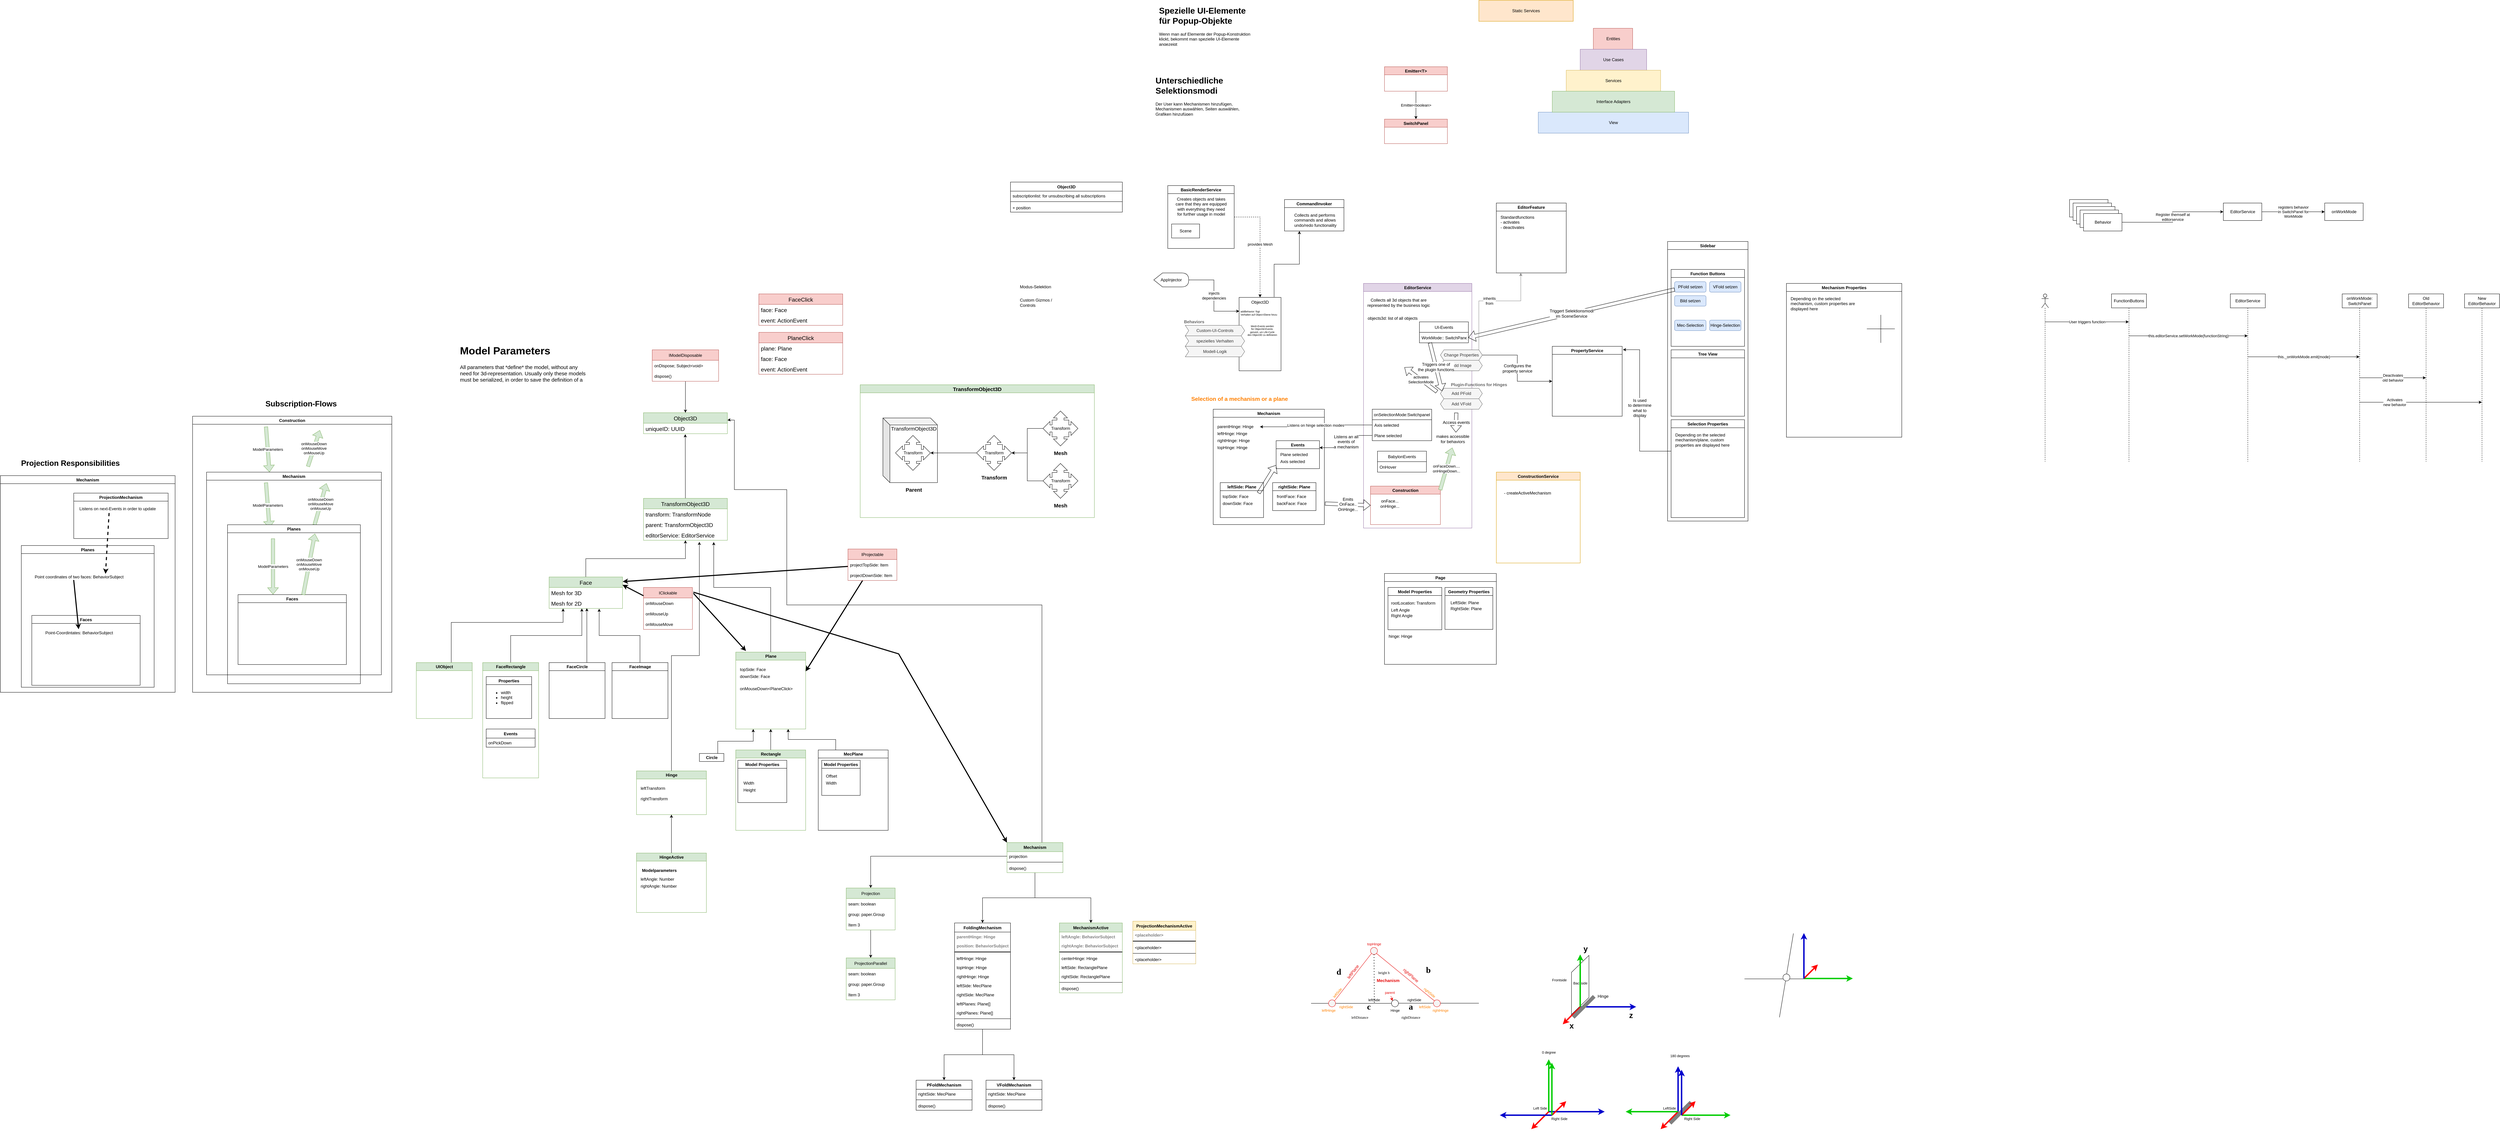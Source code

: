<mxfile version="16.4.0" type="device"><diagram id="x8C7EC1SntKeoh5C8Yya" name="Seite-1"><mxGraphModel dx="4638" dy="1441" grid="1" gridSize="10" guides="1" tooltips="1" connect="1" arrows="1" fold="1" page="0" pageScale="1" pageWidth="827" pageHeight="1169" background="none" math="0" shadow="0"><root><mxCell id="0"/><mxCell id="1" parent="0"/><mxCell id="OjFW5hw__QrpouD3a588-48" value="" style="endArrow=none;html=1;rounded=1;fontColor=#808080;strokeWidth=11;strokeColor=#808080;" parent="1" edge="1"><mxGeometry width="50" height="50" relative="1" as="geometry"><mxPoint x="1517" y="2733.0" as="sourcePoint"/><mxPoint x="1577" y="2673" as="targetPoint"/></mxGeometry></mxCell><mxCell id="SB4XpjzKyrPllUwrVhyq-10" value="injects&lt;br&gt;dependencies" style="edgeStyle=orthogonalEdgeStyle;rounded=0;orthogonalLoop=1;jettySize=auto;html=1;entryX=0.006;entryY=0.188;entryDx=0;entryDy=0;exitX=1;exitY=0.5;exitDx=0;exitDy=0;exitPerimeter=0;entryPerimeter=0;" parent="1" source="GXqksI_5f42qqamiwKpD-1" target="SB4XpjzKyrPllUwrVhyq-9" edge="1"><mxGeometry relative="1" as="geometry"><mxPoint x="154" y="330" as="sourcePoint"/></mxGeometry></mxCell><mxCell id="SB4XpjzKyrPllUwrVhyq-14" value="provides Mesh" style="edgeStyle=orthogonalEdgeStyle;rounded=0;orthogonalLoop=1;jettySize=auto;html=1;dashed=1;" parent="1" source="SB4XpjzKyrPllUwrVhyq-2" target="SB4XpjzKyrPllUwrVhyq-9" edge="1"><mxGeometry relative="1" as="geometry"/></mxCell><mxCell id="SB4XpjzKyrPllUwrVhyq-2" value="BasicRenderService" style="swimlane;" parent="1" vertex="1"><mxGeometry x="80" y="50" width="190" height="180" as="geometry"><mxRectangle x="20" y="360" width="130" height="23" as="alternateBounds"/></mxGeometry></mxCell><mxCell id="SB4XpjzKyrPllUwrVhyq-12" value="Scene" style="rounded=0;whiteSpace=wrap;html=1;" parent="SB4XpjzKyrPllUwrVhyq-2" vertex="1"><mxGeometry x="11" y="110" width="80" height="40" as="geometry"/></mxCell><mxCell id="JH_VfaOhjDRfwwizOgO4-1" value="Creates objects and takes&lt;br&gt;care that they are equipped&lt;br&gt;with everything they need&lt;br&gt;for further usage in model" style="text;html=1;align=center;verticalAlign=middle;resizable=0;points=[];autosize=1;strokeColor=none;fillColor=none;" parent="SB4XpjzKyrPllUwrVhyq-2" vertex="1"><mxGeometry x="15" y="30" width="160" height="60" as="geometry"/></mxCell><mxCell id="GXqksI_5f42qqamiwKpD-4" style="edgeStyle=orthogonalEdgeStyle;rounded=0;orthogonalLoop=1;jettySize=auto;html=1;exitX=0.835;exitY=-0.005;exitDx=0;exitDy=0;entryX=0.25;entryY=1;entryDx=0;entryDy=0;exitPerimeter=0;" parent="1" source="SB4XpjzKyrPllUwrVhyq-9" target="GXqksI_5f42qqamiwKpD-2" edge="1"><mxGeometry relative="1" as="geometry"><mxPoint x="480" y="180" as="targetPoint"/></mxGeometry></mxCell><mxCell id="SB4XpjzKyrPllUwrVhyq-9" value="Object3D" style="rounded=0;whiteSpace=wrap;html=1;verticalAlign=top;" parent="1" vertex="1"><mxGeometry x="284" y="370" width="120" height="210" as="geometry"/></mxCell><mxCell id="SB4XpjzKyrPllUwrVhyq-15" value="EditorService" style="swimlane;fillColor=#e1d5e7;strokeColor=#9673a6;" parent="1" vertex="1"><mxGeometry x="640" y="330" width="310" height="700" as="geometry"><mxRectangle x="650" y="320" width="110" height="23" as="alternateBounds"/></mxGeometry></mxCell><mxCell id="9v5aGtKGS1VJyJrH9RXH-1" value="Collects all 3d objects that are&lt;br&gt;represented by the business logic&lt;br&gt;" style="text;html=1;align=center;verticalAlign=middle;resizable=0;points=[];autosize=1;strokeColor=none;fillColor=none;" parent="SB4XpjzKyrPllUwrVhyq-15" vertex="1"><mxGeometry x="5" y="40" width="190" height="30" as="geometry"/></mxCell><mxCell id="9v5aGtKGS1VJyJrH9RXH-2" value="objects3d: list of all objects" style="text;html=1;align=left;verticalAlign=middle;resizable=0;points=[];autosize=1;strokeColor=none;fillColor=none;" parent="SB4XpjzKyrPllUwrVhyq-15" vertex="1"><mxGeometry x="10" y="90" width="160" height="20" as="geometry"/></mxCell><mxCell id="Rs3RuRyoxJyOCO3Yy1rD-8" value="UI-Events" style="swimlane;fontStyle=0;childLayout=stackLayout;horizontal=1;startSize=30;horizontalStack=0;resizeParent=1;resizeParentMax=0;resizeLast=0;collapsible=1;marginBottom=0;" parent="SB4XpjzKyrPllUwrVhyq-15" vertex="1"><mxGeometry x="160" y="110" width="140" height="60" as="geometry"><mxRectangle x="20" y="125" width="70" height="30" as="alternateBounds"/></mxGeometry></mxCell><mxCell id="Rs3RuRyoxJyOCO3Yy1rD-9" value="WorkMode:: SwitchPanel" style="text;strokeColor=none;fillColor=none;align=left;verticalAlign=middle;spacingLeft=4;spacingRight=4;overflow=hidden;points=[[0,0.5],[1,0.5]];portConstraint=eastwest;rotatable=0;" parent="Rs3RuRyoxJyOCO3Yy1rD-8" vertex="1"><mxGeometry y="30" width="140" height="30" as="geometry"/></mxCell><mxCell id="Rs3RuRyoxJyOCO3Yy1rD-60" value="onSelectionMode:Switchpanel" style="swimlane;fontStyle=0;childLayout=stackLayout;horizontal=1;startSize=30;horizontalStack=0;resizeParent=1;resizeParentMax=0;resizeLast=0;collapsible=1;marginBottom=0;" parent="SB4XpjzKyrPllUwrVhyq-15" vertex="1"><mxGeometry x="25" y="360" width="170" height="90" as="geometry"><mxRectangle x="20" y="125" width="70" height="30" as="alternateBounds"/></mxGeometry></mxCell><mxCell id="Rs3RuRyoxJyOCO3Yy1rD-62" value="Axis selected" style="text;strokeColor=none;fillColor=none;align=left;verticalAlign=middle;spacingLeft=4;spacingRight=4;overflow=hidden;points=[[0,0.5],[1,0.5]];portConstraint=eastwest;rotatable=0;" parent="Rs3RuRyoxJyOCO3Yy1rD-60" vertex="1"><mxGeometry y="30" width="170" height="30" as="geometry"/></mxCell><mxCell id="Rs3RuRyoxJyOCO3Yy1rD-61" value="Plane selected" style="text;strokeColor=none;fillColor=none;align=left;verticalAlign=middle;spacingLeft=4;spacingRight=4;overflow=hidden;points=[[0,0.5],[1,0.5]];portConstraint=eastwest;rotatable=0;" parent="Rs3RuRyoxJyOCO3Yy1rD-60" vertex="1"><mxGeometry y="60" width="170" height="30" as="geometry"/></mxCell><mxCell id="OjFW5hw__QrpouD3a588-49" value="BabylonEvents" style="swimlane;fontStyle=0;childLayout=stackLayout;horizontal=1;startSize=30;horizontalStack=0;resizeParent=1;resizeParentMax=0;resizeLast=0;collapsible=1;marginBottom=0;" parent="SB4XpjzKyrPllUwrVhyq-15" vertex="1"><mxGeometry x="40" y="480" width="140" height="60" as="geometry"><mxRectangle x="20" y="125" width="70" height="30" as="alternateBounds"/></mxGeometry></mxCell><mxCell id="OjFW5hw__QrpouD3a588-50" value="OnHover" style="text;strokeColor=none;fillColor=none;align=left;verticalAlign=middle;spacingLeft=4;spacingRight=4;overflow=hidden;points=[[0,0.5],[1,0.5]];portConstraint=eastwest;rotatable=0;" parent="OjFW5hw__QrpouD3a588-49" vertex="1"><mxGeometry y="30" width="140" height="30" as="geometry"/></mxCell><mxCell id="Iip4Ndn95KkuIYbudHFw-3" value="Construction" style="swimlane;fillColor=#f8cecc;strokeColor=#b85450;" parent="SB4XpjzKyrPllUwrVhyq-15" vertex="1"><mxGeometry x="20" y="580" width="200" height="110" as="geometry"/></mxCell><mxCell id="npAoh57w4kLRsX-vhi1z-7" value="onFace...&lt;br&gt;onHinge..." style="text;html=1;align=center;verticalAlign=middle;resizable=0;points=[];autosize=1;strokeColor=none;fillColor=none;" parent="Iip4Ndn95KkuIYbudHFw-3" vertex="1"><mxGeometry x="20" y="35" width="70" height="30" as="geometry"/></mxCell><mxCell id="ZM-dHOJmCM22DFWPHbiT-10" value="activates&lt;br&gt;SelectionMode" style="shape=flexArrow;endArrow=classic;html=1;rounded=0;entryX=0.975;entryY=1;entryDx=0;entryDy=0;entryPerimeter=0;" parent="SB4XpjzKyrPllUwrVhyq-15" edge="1"><mxGeometry width="50" height="50" relative="1" as="geometry"><mxPoint x="210" y="310" as="sourcePoint"/><mxPoint x="117.25" y="240" as="targetPoint"/></mxGeometry></mxCell><mxCell id="npAoh57w4kLRsX-vhi1z-4" value="onFaceDown....&lt;br&gt;onHingeDown..." style="shape=flexArrow;endArrow=classic;html=1;rounded=0;exitX=0.997;exitY=0.099;exitDx=0;exitDy=0;fillColor=#d5e8d4;strokeColor=#82b366;exitPerimeter=0;" parent="SB4XpjzKyrPllUwrVhyq-15" source="Iip4Ndn95KkuIYbudHFw-3" edge="1"><mxGeometry width="50" height="50" relative="1" as="geometry"><mxPoint x="220" y="573.955" as="sourcePoint"/><mxPoint x="254.1" y="470" as="targetPoint"/></mxGeometry></mxCell><mxCell id="npAoh57w4kLRsX-vhi1z-5" value="makes accessible&lt;br&gt;for behaviors" style="text;html=1;align=center;verticalAlign=middle;resizable=0;points=[];autosize=1;strokeColor=none;fillColor=none;" parent="SB4XpjzKyrPllUwrVhyq-15" vertex="1"><mxGeometry x="200" y="430" width="110" height="30" as="geometry"/></mxCell><mxCell id="npAoh57w4kLRsX-vhi1z-6" value="Access events" style="shape=flexArrow;endArrow=classic;html=1;rounded=0;fontSize=12;fontColor=#000000;entryX=0.585;entryY=-0.124;entryDx=0;entryDy=0;entryPerimeter=0;" parent="SB4XpjzKyrPllUwrVhyq-15" target="npAoh57w4kLRsX-vhi1z-5" edge="1"><mxGeometry width="50" height="50" relative="1" as="geometry"><mxPoint x="265.38" y="370" as="sourcePoint"/><mxPoint x="299.995" y="508.077" as="targetPoint"/></mxGeometry></mxCell><mxCell id="OX0KNIsw70KvWBqBSf4D-1" value="Object3D" style="swimlane;fontStyle=1;align=center;verticalAlign=top;childLayout=stackLayout;horizontal=1;startSize=26;horizontalStack=0;resizeParent=1;resizeParentMax=0;resizeLast=0;collapsible=1;marginBottom=0;" parent="1" vertex="1"><mxGeometry x="-370" y="40" width="320" height="86" as="geometry"/></mxCell><mxCell id="OX0KNIsw70KvWBqBSf4D-2" value="subscriptionlist: for unsubscribing all subscriptions" style="text;strokeColor=none;fillColor=none;align=left;verticalAlign=top;spacingLeft=4;spacingRight=4;overflow=hidden;rotatable=0;points=[[0,0.5],[1,0.5]];portConstraint=eastwest;" parent="OX0KNIsw70KvWBqBSf4D-1" vertex="1"><mxGeometry y="26" width="320" height="26" as="geometry"/></mxCell><mxCell id="OX0KNIsw70KvWBqBSf4D-3" value="" style="line;strokeWidth=1;fillColor=none;align=left;verticalAlign=middle;spacingTop=-1;spacingLeft=3;spacingRight=3;rotatable=0;labelPosition=right;points=[];portConstraint=eastwest;" parent="OX0KNIsw70KvWBqBSf4D-1" vertex="1"><mxGeometry y="52" width="320" height="8" as="geometry"/></mxCell><mxCell id="OX0KNIsw70KvWBqBSf4D-4" value="+ position" style="text;strokeColor=none;fillColor=none;align=left;verticalAlign=top;spacingLeft=4;spacingRight=4;overflow=hidden;rotatable=0;points=[[0,0.5],[1,0.5]];portConstraint=eastwest;" parent="OX0KNIsw70KvWBqBSf4D-1" vertex="1"><mxGeometry y="60" width="320" height="26" as="geometry"/></mxCell><mxCell id="GXqksI_5f42qqamiwKpD-1" value="AppInjector" style="shape=display;whiteSpace=wrap;html=1;" parent="1" vertex="1"><mxGeometry x="40" y="300" width="100" height="40" as="geometry"/></mxCell><mxCell id="GXqksI_5f42qqamiwKpD-2" value="CommandInvoker" style="swimlane;" parent="1" vertex="1"><mxGeometry x="414" y="90" width="170" height="90" as="geometry"/></mxCell><mxCell id="GXqksI_5f42qqamiwKpD-3" value="Collects and performs commands and allows undo/redo functionality" style="text;html=1;strokeColor=none;fillColor=none;align=left;verticalAlign=top;whiteSpace=wrap;rounded=0;" parent="GXqksI_5f42qqamiwKpD-2" vertex="1"><mxGeometry x="26" y="31" width="130" height="50" as="geometry"/></mxCell><mxCell id="GXqksI_5f42qqamiwKpD-5" value="Modus-Selektion" style="text;html=1;align=left;verticalAlign=middle;resizable=0;points=[];autosize=1;strokeColor=none;fillColor=none;" parent="1" vertex="1"><mxGeometry x="-345" y="330" width="110" height="20" as="geometry"/></mxCell><mxCell id="GXqksI_5f42qqamiwKpD-6" value="Custom Gizmos / Controls" style="text;html=1;strokeColor=none;fillColor=none;align=left;verticalAlign=middle;whiteSpace=wrap;rounded=0;" parent="1" vertex="1"><mxGeometry x="-345" y="370" width="130" height="30" as="geometry"/></mxCell><mxCell id="9v5aGtKGS1VJyJrH9RXH-10" value="&lt;div style=&quot;text-align: left; font-size: 7px;&quot;&gt;&lt;span style=&quot;font-size: 7px;&quot;&gt;addBehavior: fügt&lt;/span&gt;&lt;/div&gt;&lt;div style=&quot;text-align: left; font-size: 7px;&quot;&gt;&lt;span style=&quot;font-size: 7px;&quot;&gt;Verhalten auf Object-Ebene hinzu&lt;/span&gt;&lt;/div&gt;" style="text;html=1;align=center;verticalAlign=middle;resizable=0;points=[];autosize=1;strokeColor=none;fillColor=none;fontSize=7;" parent="1" vertex="1"><mxGeometry x="280" y="405" width="120" height="20" as="geometry"/></mxCell><mxCell id="9v5aGtKGS1VJyJrH9RXH-12" value="Custom-UI-Controls" style="shape=step;perimeter=stepPerimeter;whiteSpace=wrap;html=1;fixedSize=1;fontSize=12;fillColor=#f5f5f5;fontColor=#333333;strokeColor=#666666;size=10.0;" parent="1" vertex="1"><mxGeometry x="130" y="450" width="170" height="30" as="geometry"/></mxCell><mxCell id="9v5aGtKGS1VJyJrH9RXH-14" value="spezielles Verhalten" style="shape=step;perimeter=stepPerimeter;whiteSpace=wrap;html=1;fixedSize=1;fontSize=12;fillColor=#f5f5f5;fontColor=#333333;strokeColor=#666666;size=10.0;" parent="1" vertex="1"><mxGeometry x="130" y="480" width="170" height="30" as="geometry"/></mxCell><mxCell id="9v5aGtKGS1VJyJrH9RXH-15" value="Modell-Logik" style="shape=step;perimeter=stepPerimeter;whiteSpace=wrap;html=1;fixedSize=1;fontSize=12;fillColor=#f5f5f5;fontColor=#333333;strokeColor=#666666;size=10.0;" parent="1" vertex="1"><mxGeometry x="130" y="510" width="170" height="30" as="geometry"/></mxCell><mxCell id="9v5aGtKGS1VJyJrH9RXH-16" value="Mesh-Events werden&lt;br style=&quot;font-size: 7px;&quot;&gt;für Object3d-Events&amp;nbsp;&lt;br style=&quot;font-size: 7px;&quot;&gt;genutzt, um Life-Cycle&lt;br style=&quot;font-size: 7px;&quot;&gt;des Object3D zu definieren" style="text;html=1;align=center;verticalAlign=middle;resizable=0;points=[];autosize=1;strokeColor=none;fillColor=none;fontSize=7;" parent="1" vertex="1"><mxGeometry x="300" y="445" width="100" height="40" as="geometry"/></mxCell><mxCell id="9v5aGtKGS1VJyJrH9RXH-17" value="Behaviors" style="text;html=1;align=center;verticalAlign=middle;resizable=0;points=[];autosize=1;strokeColor=none;fillColor=none;fontSize=12;fontStyle=1;fontColor=#666666;" parent="1" vertex="1"><mxGeometry x="120" y="430" width="70" height="20" as="geometry"/></mxCell><mxCell id="Rs3RuRyoxJyOCO3Yy1rD-1" value="Sidebar" style="swimlane;" parent="1" vertex="1"><mxGeometry x="1510" y="210" width="230" height="800" as="geometry"><mxRectangle x="1090" y="320" width="40" height="23" as="alternateBounds"/></mxGeometry></mxCell><mxCell id="Rs3RuRyoxJyOCO3Yy1rD-12" value="Function Buttons" style="swimlane;" parent="Rs3RuRyoxJyOCO3Yy1rD-1" vertex="1"><mxGeometry x="10" y="80" width="210" height="220" as="geometry"/></mxCell><mxCell id="Rs3RuRyoxJyOCO3Yy1rD-2" value="PFold setzen" style="rounded=1;whiteSpace=wrap;html=1;fillColor=#dae8fc;strokeColor=#6c8ebf;" parent="Rs3RuRyoxJyOCO3Yy1rD-12" vertex="1"><mxGeometry x="10" y="35" width="90" height="30" as="geometry"/></mxCell><mxCell id="Rs3RuRyoxJyOCO3Yy1rD-3" value="VFold setzen" style="rounded=1;whiteSpace=wrap;html=1;fillColor=#dae8fc;strokeColor=#6c8ebf;" parent="Rs3RuRyoxJyOCO3Yy1rD-12" vertex="1"><mxGeometry x="110" y="35" width="90" height="30" as="geometry"/></mxCell><mxCell id="Rs3RuRyoxJyOCO3Yy1rD-4" value="Bild setzen" style="rounded=1;whiteSpace=wrap;html=1;fillColor=#dae8fc;strokeColor=#6c8ebf;" parent="Rs3RuRyoxJyOCO3Yy1rD-12" vertex="1"><mxGeometry x="10" y="75" width="90" height="30" as="geometry"/></mxCell><mxCell id="Rs3RuRyoxJyOCO3Yy1rD-5" value="Mec-Selection" style="rounded=1;whiteSpace=wrap;html=1;fillColor=#dae8fc;strokeColor=#6c8ebf;" parent="Rs3RuRyoxJyOCO3Yy1rD-12" vertex="1"><mxGeometry x="10" y="145" width="90" height="30" as="geometry"/></mxCell><mxCell id="Rs3RuRyoxJyOCO3Yy1rD-6" value="Hinge-Selection" style="rounded=1;whiteSpace=wrap;html=1;fillColor=#dae8fc;strokeColor=#6c8ebf;" parent="Rs3RuRyoxJyOCO3Yy1rD-12" vertex="1"><mxGeometry x="110" y="145" width="90" height="30" as="geometry"/></mxCell><mxCell id="Rs3RuRyoxJyOCO3Yy1rD-14" value="Selection Properties" style="swimlane;" parent="Rs3RuRyoxJyOCO3Yy1rD-1" vertex="1"><mxGeometry x="10" y="510" width="210" height="280" as="geometry"/></mxCell><mxCell id="Rs3RuRyoxJyOCO3Yy1rD-20" value="Depending on the selected mechanism/plane, custom properties are displayed here" style="text;html=1;strokeColor=none;fillColor=none;align=left;verticalAlign=top;whiteSpace=wrap;rounded=0;" parent="Rs3RuRyoxJyOCO3Yy1rD-14" vertex="1"><mxGeometry x="10" y="30" width="190" height="250" as="geometry"/></mxCell><mxCell id="tzo5ygitqwWMbjpR-gn9-1" value="Tree View" style="swimlane;" parent="Rs3RuRyoxJyOCO3Yy1rD-1" vertex="1"><mxGeometry x="10" y="310" width="210" height="190" as="geometry"/></mxCell><mxCell id="Rs3RuRyoxJyOCO3Yy1rD-7" value="Triggert Selektionsmodi&lt;br&gt;im SceneService" style="shape=flexArrow;endArrow=classic;html=1;rounded=0;fontSize=12;fontColor=#000000;exitX=0;exitY=0.75;exitDx=0;exitDy=0;entryX=1;entryY=0.5;entryDx=0;entryDy=0;" parent="1" source="Rs3RuRyoxJyOCO3Yy1rD-2" target="Rs3RuRyoxJyOCO3Yy1rD-9" edge="1"><mxGeometry width="50" height="50" relative="1" as="geometry"><mxPoint x="1000.0" y="430.0" as="sourcePoint"/><mxPoint x="850" y="430" as="targetPoint"/></mxGeometry></mxCell><mxCell id="Rs3RuRyoxJyOCO3Yy1rD-23" value="Mechanism" style="swimlane;" parent="1" vertex="1"><mxGeometry x="210" y="690" width="318" height="330" as="geometry"/></mxCell><mxCell id="Rs3RuRyoxJyOCO3Yy1rD-30" value="leftSide: Plane" style="swimlane;" parent="Rs3RuRyoxJyOCO3Yy1rD-23" vertex="1"><mxGeometry x="20" y="210" width="124" height="100" as="geometry"/></mxCell><mxCell id="Rs3RuRyoxJyOCO3Yy1rD-35" value="topSide: Face" style="text;html=1;align=left;verticalAlign=middle;resizable=0;points=[];autosize=1;strokeColor=none;fillColor=none;" parent="Rs3RuRyoxJyOCO3Yy1rD-30" vertex="1"><mxGeometry x="5" y="30" width="90" height="20" as="geometry"/></mxCell><mxCell id="Rs3RuRyoxJyOCO3Yy1rD-36" value="downSide: Face" style="text;html=1;align=left;verticalAlign=middle;resizable=0;points=[];autosize=1;strokeColor=none;fillColor=none;" parent="Rs3RuRyoxJyOCO3Yy1rD-30" vertex="1"><mxGeometry x="5" y="50" width="100" height="20" as="geometry"/></mxCell><mxCell id="Rs3RuRyoxJyOCO3Yy1rD-31" value="rightSide: Plane" style="swimlane;" parent="Rs3RuRyoxJyOCO3Yy1rD-23" vertex="1"><mxGeometry x="170" y="210" width="124" height="80" as="geometry"/></mxCell><mxCell id="Rs3RuRyoxJyOCO3Yy1rD-37" value="frontFace: Face" style="text;html=1;align=left;verticalAlign=middle;resizable=0;points=[];autosize=1;strokeColor=none;fillColor=none;" parent="Rs3RuRyoxJyOCO3Yy1rD-31" vertex="1"><mxGeometry x="10" y="30" width="100" height="20" as="geometry"/></mxCell><mxCell id="Rs3RuRyoxJyOCO3Yy1rD-38" value="backFace: Face" style="text;html=1;align=left;verticalAlign=middle;resizable=0;points=[];autosize=1;strokeColor=none;fillColor=none;" parent="Rs3RuRyoxJyOCO3Yy1rD-31" vertex="1"><mxGeometry x="10" y="50" width="100" height="20" as="geometry"/></mxCell><mxCell id="Rs3RuRyoxJyOCO3Yy1rD-33" value="parentHinge: Hinge" style="text;html=1;align=left;verticalAlign=middle;resizable=0;points=[];autosize=1;strokeColor=none;fillColor=none;" parent="Rs3RuRyoxJyOCO3Yy1rD-23" vertex="1"><mxGeometry x="10" y="40" width="120" height="20" as="geometry"/></mxCell><mxCell id="Rs3RuRyoxJyOCO3Yy1rD-39" value="leftHinge: Hinge" style="text;html=1;align=left;verticalAlign=middle;resizable=0;points=[];autosize=1;strokeColor=none;fillColor=none;" parent="Rs3RuRyoxJyOCO3Yy1rD-23" vertex="1"><mxGeometry x="10" y="60" width="100" height="20" as="geometry"/></mxCell><mxCell id="Rs3RuRyoxJyOCO3Yy1rD-40" value="rightHinge: Hinge" style="text;html=1;align=left;verticalAlign=middle;resizable=0;points=[];autosize=1;strokeColor=none;fillColor=none;" parent="Rs3RuRyoxJyOCO3Yy1rD-23" vertex="1"><mxGeometry x="10" y="80" width="110" height="20" as="geometry"/></mxCell><mxCell id="Rs3RuRyoxJyOCO3Yy1rD-41" value="topHinge: Hinge" style="text;html=1;align=left;verticalAlign=middle;resizable=0;points=[];autosize=1;strokeColor=none;fillColor=none;" parent="Rs3RuRyoxJyOCO3Yy1rD-23" vertex="1"><mxGeometry x="10" y="100" width="100" height="20" as="geometry"/></mxCell><mxCell id="Rs3RuRyoxJyOCO3Yy1rD-42" value="" style="shape=flexArrow;endArrow=classic;html=1;rounded=0;fontSize=16;fontColor=#FF8000;" parent="Rs3RuRyoxJyOCO3Yy1rD-23" edge="1"><mxGeometry width="50" height="50" relative="1" as="geometry"><mxPoint x="130" y="240" as="sourcePoint"/><mxPoint x="180" y="160" as="targetPoint"/></mxGeometry></mxCell><mxCell id="Rs3RuRyoxJyOCO3Yy1rD-43" value="Events" style="swimlane;" parent="Rs3RuRyoxJyOCO3Yy1rD-23" vertex="1"><mxGeometry x="180" y="90" width="124" height="80" as="geometry"/></mxCell><mxCell id="Rs3RuRyoxJyOCO3Yy1rD-44" value="Plane selected" style="text;html=1;align=left;verticalAlign=middle;resizable=0;points=[];autosize=1;strokeColor=none;fillColor=none;" parent="Rs3RuRyoxJyOCO3Yy1rD-43" vertex="1"><mxGeometry x="10" y="30" width="90" height="20" as="geometry"/></mxCell><mxCell id="Rs3RuRyoxJyOCO3Yy1rD-45" value="Axis selected" style="text;html=1;align=left;verticalAlign=middle;resizable=0;points=[];autosize=1;strokeColor=none;fillColor=none;" parent="Rs3RuRyoxJyOCO3Yy1rD-43" vertex="1"><mxGeometry x="10" y="50" width="90" height="20" as="geometry"/></mxCell><mxCell id="Rs3RuRyoxJyOCO3Yy1rD-34" value="Selection of a mechanism or a plane" style="text;html=1;align=center;verticalAlign=middle;resizable=0;points=[];autosize=1;strokeColor=none;fillColor=none;fontStyle=1;fontSize=16;fontColor=#FF8000;" parent="1" vertex="1"><mxGeometry x="140" y="650" width="290" height="20" as="geometry"/></mxCell><mxCell id="Rs3RuRyoxJyOCO3Yy1rD-57" value="" style="edgeStyle=orthogonalEdgeStyle;rounded=0;orthogonalLoop=1;jettySize=auto;html=1;fontSize=16;fontColor=#000000;exitX=0.5;exitY=0;exitDx=0;exitDy=0;" parent="1" source="Rs3RuRyoxJyOCO3Yy1rD-49" target="Rs3RuRyoxJyOCO3Yy1rD-53" edge="1"><mxGeometry relative="1" as="geometry"/></mxCell><mxCell id="Rs3RuRyoxJyOCO3Yy1rD-49" value="Face" style="swimlane;fontStyle=0;childLayout=stackLayout;horizontal=1;startSize=30;horizontalStack=0;resizeParent=1;resizeParentMax=0;resizeLast=0;collapsible=1;marginBottom=0;fontSize=16;fillColor=#d5e8d4;strokeColor=#82b366;" parent="1" vertex="1"><mxGeometry x="-1690" y="1170" width="210" height="90" as="geometry"/></mxCell><mxCell id="Rs3RuRyoxJyOCO3Yy1rD-50" value="Mesh for 3D" style="text;strokeColor=none;fillColor=none;align=left;verticalAlign=middle;spacingLeft=4;spacingRight=4;overflow=hidden;points=[[0,0.5],[1,0.5]];portConstraint=eastwest;rotatable=0;fontSize=16;fontColor=#000000;" parent="Rs3RuRyoxJyOCO3Yy1rD-49" vertex="1"><mxGeometry y="30" width="210" height="30" as="geometry"/></mxCell><mxCell id="Rs3RuRyoxJyOCO3Yy1rD-51" value="Mesh for 2D" style="text;strokeColor=none;fillColor=none;align=left;verticalAlign=middle;spacingLeft=4;spacingRight=4;overflow=hidden;points=[[0,0.5],[1,0.5]];portConstraint=eastwest;rotatable=0;fontSize=16;fontColor=#000000;" parent="Rs3RuRyoxJyOCO3Yy1rD-49" vertex="1"><mxGeometry y="60" width="210" height="30" as="geometry"/></mxCell><mxCell id="qUF00yEmzz3zuaPKfHZy-35" style="rounded=0;orthogonalLoop=1;jettySize=auto;html=1;fontSize=10;fontColor=#FF8000;strokeColor=#000000;entryX=0.498;entryY=1.048;entryDx=0;entryDy=0;entryPerimeter=0;" parent="1" source="Rs3RuRyoxJyOCO3Yy1rD-53" target="qUF00yEmzz3zuaPKfHZy-33" edge="1"><mxGeometry relative="1" as="geometry"><mxPoint x="-1300" y="865" as="targetPoint"/></mxGeometry></mxCell><mxCell id="Rs3RuRyoxJyOCO3Yy1rD-53" value="TransformObject3D" style="swimlane;fontStyle=0;childLayout=stackLayout;horizontal=1;startSize=30;horizontalStack=0;resizeParent=1;resizeParentMax=0;resizeLast=0;collapsible=1;marginBottom=0;fontSize=16;fillColor=#d5e8d4;strokeColor=#82b366;" parent="1" vertex="1"><mxGeometry x="-1420" y="945" width="240" height="120" as="geometry"/></mxCell><mxCell id="Rs3RuRyoxJyOCO3Yy1rD-54" value="transform: TransformNode" style="text;strokeColor=none;fillColor=none;align=left;verticalAlign=middle;spacingLeft=4;spacingRight=4;overflow=hidden;points=[[0,0.5],[1,0.5]];portConstraint=eastwest;rotatable=0;fontSize=16;fontColor=#000000;" parent="Rs3RuRyoxJyOCO3Yy1rD-53" vertex="1"><mxGeometry y="30" width="240" height="30" as="geometry"/></mxCell><mxCell id="qUF00yEmzz3zuaPKfHZy-36" value="parent: TransformObject3D" style="text;strokeColor=none;fillColor=none;align=left;verticalAlign=middle;spacingLeft=4;spacingRight=4;overflow=hidden;points=[[0,0.5],[1,0.5]];portConstraint=eastwest;rotatable=0;fontSize=16;fontColor=#000000;" parent="Rs3RuRyoxJyOCO3Yy1rD-53" vertex="1"><mxGeometry y="60" width="240" height="30" as="geometry"/></mxCell><mxCell id="ZM-dHOJmCM22DFWPHbiT-9" value="editorService: EditorService" style="text;strokeColor=none;fillColor=none;align=left;verticalAlign=middle;spacingLeft=4;spacingRight=4;overflow=hidden;points=[[0,0.5],[1,0.5]];portConstraint=eastwest;rotatable=0;fontSize=16;fontColor=#000000;" parent="Rs3RuRyoxJyOCO3Yy1rD-53" vertex="1"><mxGeometry y="90" width="240" height="30" as="geometry"/></mxCell><mxCell id="Rs3RuRyoxJyOCO3Yy1rD-59" value="Emits &lt;br&gt;OnFace..&lt;br&gt;OnHinge...&lt;br&gt;" style="shape=flexArrow;endArrow=classic;html=1;rounded=0;fontSize=12;fontColor=#000000;entryX=0;entryY=0.5;entryDx=0;entryDy=0;" parent="1" target="Iip4Ndn95KkuIYbudHFw-3" edge="1"><mxGeometry width="50" height="50" relative="1" as="geometry"><mxPoint x="530" y="960" as="sourcePoint"/><mxPoint x="640" y="620" as="targetPoint"/></mxGeometry></mxCell><mxCell id="Rs3RuRyoxJyOCO3Yy1rD-64" value="Listens an all&lt;br&gt;events of&lt;br&gt;a mechanism" style="edgeStyle=orthogonalEdgeStyle;rounded=0;orthogonalLoop=1;jettySize=auto;html=1;entryX=1;entryY=0.25;entryDx=0;entryDy=0;fontSize=12;fontColor=#000000;exitX=0;exitY=0.5;exitDx=0;exitDy=0;" parent="1" source="Rs3RuRyoxJyOCO3Yy1rD-61" target="Rs3RuRyoxJyOCO3Yy1rD-43" edge="1"><mxGeometry relative="1" as="geometry"/></mxCell><mxCell id="Rs3RuRyoxJyOCO3Yy1rD-66" value="Add PFold" style="shape=hexagon;perimeter=hexagonPerimeter2;whiteSpace=wrap;html=1;fixedSize=1;fontSize=12;fontColor=#333333;fillColor=#f5f5f5;strokeColor=#666666;size=10;" parent="1" vertex="1"><mxGeometry x="860" y="630" width="120" height="30" as="geometry"/></mxCell><mxCell id="Rs3RuRyoxJyOCO3Yy1rD-68" value="Add VFold" style="shape=hexagon;perimeter=hexagonPerimeter2;whiteSpace=wrap;html=1;fixedSize=1;fontSize=12;fontColor=#333333;fillColor=#f5f5f5;strokeColor=#666666;size=10;" parent="1" vertex="1"><mxGeometry x="860" y="660" width="120" height="30" as="geometry"/></mxCell><mxCell id="Rs3RuRyoxJyOCO3Yy1rD-69" value="Plugin-Functions for Hinges" style="text;html=1;align=center;verticalAlign=middle;resizable=0;points=[];autosize=1;strokeColor=none;fillColor=none;fontSize=12;fontStyle=1;fontColor=#666666;" parent="1" vertex="1"><mxGeometry x="880" y="610" width="180" height="20" as="geometry"/></mxCell><mxCell id="Rs3RuRyoxJyOCO3Yy1rD-70" value="Add Image" style="shape=hexagon;perimeter=hexagonPerimeter2;whiteSpace=wrap;html=1;fixedSize=1;fontSize=12;fontColor=#333333;fillColor=#f5f5f5;strokeColor=#666666;size=10;" parent="1" vertex="1"><mxGeometry x="860" y="550" width="120" height="30" as="geometry"/></mxCell><mxCell id="Rs3RuRyoxJyOCO3Yy1rD-73" value="Configures the&lt;br&gt;property service" style="edgeStyle=orthogonalEdgeStyle;rounded=0;orthogonalLoop=1;jettySize=auto;html=1;entryX=0;entryY=0.5;entryDx=0;entryDy=0;fontSize=12;fontColor=#000000;" parent="1" source="Rs3RuRyoxJyOCO3Yy1rD-71" target="Rs3RuRyoxJyOCO3Yy1rD-72" edge="1"><mxGeometry relative="1" as="geometry"/></mxCell><mxCell id="vhL8BwFh2pO-GFaBNtLR-16" value="inherits&lt;br&gt;from" style="edgeStyle=orthogonalEdgeStyle;rounded=0;orthogonalLoop=1;jettySize=auto;html=1;strokeColor=#878787;" parent="1" source="Rs3RuRyoxJyOCO3Yy1rD-71" edge="1"><mxGeometry relative="1" as="geometry"><mxPoint x="1090" y="300" as="targetPoint"/><Array as="points"><mxPoint x="970" y="380"/><mxPoint x="1090" y="380"/></Array></mxGeometry></mxCell><mxCell id="Rs3RuRyoxJyOCO3Yy1rD-71" value="Change Properties" style="shape=hexagon;perimeter=hexagonPerimeter2;whiteSpace=wrap;html=1;fixedSize=1;fontSize=12;fontColor=#333333;fillColor=#f5f5f5;strokeColor=#666666;size=10;" parent="1" vertex="1"><mxGeometry x="860" y="520" width="120" height="30" as="geometry"/></mxCell><mxCell id="Rs3RuRyoxJyOCO3Yy1rD-72" value="PropertyService" style="swimlane;fontSize=12;fontColor=#000000;" parent="1" vertex="1"><mxGeometry x="1180" y="510" width="200" height="200" as="geometry"/></mxCell><mxCell id="Rs3RuRyoxJyOCO3Yy1rD-74" value="Is used&lt;br&gt;to determine&lt;br&gt;what to&lt;br&gt;display" style="edgeStyle=orthogonalEdgeStyle;rounded=0;orthogonalLoop=1;jettySize=auto;html=1;entryX=1.011;entryY=0.048;entryDx=0;entryDy=0;entryPerimeter=0;fontSize=12;fontColor=#000000;" parent="1" source="Rs3RuRyoxJyOCO3Yy1rD-14" target="Rs3RuRyoxJyOCO3Yy1rD-72" edge="1"><mxGeometry relative="1" as="geometry"><Array as="points"><mxPoint x="1430" y="810"/><mxPoint x="1430" y="520"/></Array></mxGeometry></mxCell><mxCell id="XP7HlW42PQD9rm4XuGTC-1" value="Triggers one of&lt;br&gt;the plugin functions" style="shape=flexArrow;endArrow=classic;html=1;rounded=0;fontSize=12;fontColor=#000000;entryX=0;entryY=0.25;entryDx=0;entryDy=0;" parent="1" target="Rs3RuRyoxJyOCO3Yy1rD-66" edge="1"><mxGeometry width="50" height="50" relative="1" as="geometry"><mxPoint x="830" y="500" as="sourcePoint"/><mxPoint x="850" y="630" as="targetPoint"/></mxGeometry></mxCell><mxCell id="XP7HlW42PQD9rm4XuGTC-2" value="Page" style="swimlane;" parent="1" vertex="1"><mxGeometry x="700" y="1160" width="320" height="260" as="geometry"/></mxCell><mxCell id="XP7HlW42PQD9rm4XuGTC-3" value="hinge: Hinge" style="text;html=1;align=left;verticalAlign=middle;resizable=0;points=[];autosize=1;strokeColor=none;fillColor=none;" parent="XP7HlW42PQD9rm4XuGTC-2" vertex="1"><mxGeometry x="10" y="170" width="80" height="20" as="geometry"/></mxCell><mxCell id="XP7HlW42PQD9rm4XuGTC-7" value="Model Properties" style="swimlane;" parent="XP7HlW42PQD9rm4XuGTC-2" vertex="1"><mxGeometry x="10" y="40" width="154" height="121" as="geometry"/></mxCell><mxCell id="XP7HlW42PQD9rm4XuGTC-8" value="rootLocation: Transform" style="text;html=1;align=left;verticalAlign=top;resizable=0;points=[];autosize=1;strokeColor=none;fillColor=none;" parent="XP7HlW42PQD9rm4XuGTC-7" vertex="1"><mxGeometry x="7" y="30.5" width="140" height="20" as="geometry"/></mxCell><mxCell id="XP7HlW42PQD9rm4XuGTC-9" value="Left Angle" style="text;html=1;align=left;verticalAlign=top;resizable=0;points=[];autosize=1;strokeColor=none;fillColor=none;" parent="XP7HlW42PQD9rm4XuGTC-7" vertex="1"><mxGeometry x="7" y="50.5" width="70" height="20" as="geometry"/></mxCell><mxCell id="XP7HlW42PQD9rm4XuGTC-12" value="Right Angle" style="text;html=1;align=left;verticalAlign=middle;resizable=0;points=[];autosize=1;strokeColor=none;fillColor=none;" parent="XP7HlW42PQD9rm4XuGTC-7" vertex="1"><mxGeometry x="7" y="70.5" width="80" height="20" as="geometry"/></mxCell><mxCell id="XP7HlW42PQD9rm4XuGTC-13" value="Geometry Properties" style="swimlane;" parent="XP7HlW42PQD9rm4XuGTC-2" vertex="1"><mxGeometry x="173" y="40" width="137" height="120" as="geometry"/></mxCell><mxCell id="XP7HlW42PQD9rm4XuGTC-15" value="LeftSide: Plane" style="text;html=1;align=left;verticalAlign=top;resizable=0;points=[];autosize=1;strokeColor=none;fillColor=none;" parent="XP7HlW42PQD9rm4XuGTC-13" vertex="1"><mxGeometry x="14" y="30" width="100" height="20" as="geometry"/></mxCell><mxCell id="XP7HlW42PQD9rm4XuGTC-16" value="RightSide: Plane" style="text;html=1;align=left;verticalAlign=middle;resizable=0;points=[];autosize=1;strokeColor=none;fillColor=none;" parent="XP7HlW42PQD9rm4XuGTC-13" vertex="1"><mxGeometry x="14" y="50.5" width="100" height="20" as="geometry"/></mxCell><mxCell id="lNEiEO4XuIgD7ySPEMnv-6" style="edgeStyle=orthogonalEdgeStyle;rounded=0;orthogonalLoop=1;jettySize=auto;html=1;exitX=0.5;exitY=0;exitDx=0;exitDy=0;" parent="1" source="XP7HlW42PQD9rm4XuGTC-17" edge="1"><mxGeometry relative="1" as="geometry"><Array as="points"><mxPoint x="-1056" y="1200"/><mxPoint x="-1219" y="1200"/></Array><mxPoint x="-1219" y="1070" as="targetPoint"/></mxGeometry></mxCell><mxCell id="XP7HlW42PQD9rm4XuGTC-17" value="Plane" style="swimlane;fillColor=#d5e8d4;html=1;strokeColor=#82b366;" parent="1" vertex="1"><mxGeometry x="-1156" y="1385" width="200" height="220" as="geometry"/></mxCell><mxCell id="XP7HlW42PQD9rm4XuGTC-18" value="topSide: Face" style="text;html=1;align=left;verticalAlign=middle;resizable=0;points=[];autosize=1;strokeColor=none;fillColor=none;" parent="XP7HlW42PQD9rm4XuGTC-17" vertex="1"><mxGeometry x="10" y="40" width="90" height="20" as="geometry"/></mxCell><mxCell id="XP7HlW42PQD9rm4XuGTC-19" value="downSide: Face" style="text;html=1;align=left;verticalAlign=middle;resizable=0;points=[];autosize=1;strokeColor=none;fillColor=none;" parent="XP7HlW42PQD9rm4XuGTC-17" vertex="1"><mxGeometry x="10" y="60" width="100" height="20" as="geometry"/></mxCell><mxCell id="3BkLtHYEvR9lMg3qrAwM-6" value="onMouseDown&amp;lt;PlaneClick&amp;gt;" style="text;html=1;align=left;verticalAlign=middle;resizable=0;points=[];autosize=1;strokeColor=none;fillColor=none;" parent="XP7HlW42PQD9rm4XuGTC-17" vertex="1"><mxGeometry x="10" y="95" width="170" height="20" as="geometry"/></mxCell><mxCell id="XP7HlW42PQD9rm4XuGTC-29" style="edgeStyle=orthogonalEdgeStyle;rounded=0;orthogonalLoop=1;jettySize=auto;html=1;entryX=0.5;entryY=1;entryDx=0;entryDy=0;" parent="1" source="XP7HlW42PQD9rm4XuGTC-20" target="XP7HlW42PQD9rm4XuGTC-17" edge="1"><mxGeometry relative="1" as="geometry"/></mxCell><mxCell id="XP7HlW42PQD9rm4XuGTC-20" value="Rectangle" style="swimlane;fillColor=#d5e8d4;html=1;strokeColor=#82b366;" parent="1" vertex="1"><mxGeometry x="-1156" y="1665" width="200" height="230" as="geometry"/></mxCell><mxCell id="XP7HlW42PQD9rm4XuGTC-23" value="Model Properties" style="swimlane;" parent="XP7HlW42PQD9rm4XuGTC-20" vertex="1"><mxGeometry x="6" y="29.5" width="140" height="121" as="geometry"/></mxCell><mxCell id="XP7HlW42PQD9rm4XuGTC-25" value="Width" style="text;html=1;align=left;verticalAlign=top;resizable=0;points=[];autosize=1;strokeColor=none;fillColor=none;" parent="XP7HlW42PQD9rm4XuGTC-23" vertex="1"><mxGeometry x="14" y="51" width="50" height="20" as="geometry"/></mxCell><mxCell id="XP7HlW42PQD9rm4XuGTC-27" value="Height" style="text;html=1;align=left;verticalAlign=top;resizable=0;points=[];autosize=1;strokeColor=none;fillColor=none;" parent="XP7HlW42PQD9rm4XuGTC-23" vertex="1"><mxGeometry x="14" y="71" width="50" height="20" as="geometry"/></mxCell><mxCell id="XP7HlW42PQD9rm4XuGTC-32" style="edgeStyle=orthogonalEdgeStyle;rounded=0;orthogonalLoop=1;jettySize=auto;html=1;exitX=0.75;exitY=0;exitDx=0;exitDy=0;entryX=0.25;entryY=1;entryDx=0;entryDy=0;" parent="1" source="XP7HlW42PQD9rm4XuGTC-30" target="XP7HlW42PQD9rm4XuGTC-17" edge="1"><mxGeometry relative="1" as="geometry"/></mxCell><mxCell id="XP7HlW42PQD9rm4XuGTC-30" value="Circle" style="swimlane;fillColor=none;gradientColor=none;html=1;" parent="1" vertex="1" collapsed="1"><mxGeometry x="-1260" y="1675" width="70" height="23" as="geometry"><mxRectangle x="-300" y="1390" width="200" height="230" as="alternateBounds"/></mxGeometry></mxCell><mxCell id="lNEiEO4XuIgD7ySPEMnv-3" style="edgeStyle=orthogonalEdgeStyle;rounded=0;orthogonalLoop=1;jettySize=auto;html=1;entryX=0.446;entryY=1;entryDx=0;entryDy=0;entryPerimeter=0;" parent="1" source="XP7HlW42PQD9rm4XuGTC-33" target="Rs3RuRyoxJyOCO3Yy1rD-51" edge="1"><mxGeometry relative="1" as="geometry"><mxPoint x="-1592.98" y="1290.3" as="targetPoint"/></mxGeometry></mxCell><mxCell id="XP7HlW42PQD9rm4XuGTC-33" value="FaceRectangle" style="swimlane;fillColor=#d5e8d4;html=1;strokeColor=#82b366;" parent="1" vertex="1"><mxGeometry x="-1880" y="1415" width="160" height="330" as="geometry"><mxRectangle x="-790" y="1140" width="120" height="23" as="alternateBounds"/></mxGeometry></mxCell><mxCell id="iNmdUEGV4uB_oUZ_4Rq4-2" value="Properties" style="swimlane;" parent="XP7HlW42PQD9rm4XuGTC-33" vertex="1"><mxGeometry x="10" y="40" width="130" height="120" as="geometry"/></mxCell><mxCell id="iNmdUEGV4uB_oUZ_4Rq4-1" value="&lt;ul&gt;&lt;li&gt;width&lt;/li&gt;&lt;li&gt;height&lt;/li&gt;&lt;li&gt;flipped&lt;/li&gt;&lt;/ul&gt;" style="text;html=1;align=left;verticalAlign=middle;resizable=0;points=[];autosize=1;strokeColor=none;fillColor=none;" parent="iNmdUEGV4uB_oUZ_4Rq4-2" vertex="1"><mxGeometry y="25" width="90" height="70" as="geometry"/></mxCell><mxCell id="wJpjpCF_D8xwtf2-3nk4-18" value="Events" style="swimlane;fontStyle=1;childLayout=stackLayout;horizontal=1;startSize=26;fillColor=none;horizontalStack=0;resizeParent=1;resizeParentMax=0;resizeLast=0;collapsible=1;marginBottom=0;" parent="XP7HlW42PQD9rm4XuGTC-33" vertex="1"><mxGeometry x="10" y="190" width="140" height="52" as="geometry"/></mxCell><mxCell id="wJpjpCF_D8xwtf2-3nk4-19" value="onPickDown" style="text;strokeColor=none;fillColor=none;align=left;verticalAlign=top;spacingLeft=4;spacingRight=4;overflow=hidden;rotatable=0;points=[[0,0.5],[1,0.5]];portConstraint=eastwest;" parent="wJpjpCF_D8xwtf2-3nk4-18" vertex="1"><mxGeometry y="26" width="140" height="26" as="geometry"/></mxCell><mxCell id="XP7HlW42PQD9rm4XuGTC-35" style="edgeStyle=orthogonalEdgeStyle;rounded=0;orthogonalLoop=1;jettySize=auto;html=1;exitX=0.25;exitY=0;exitDx=0;exitDy=0;entryX=0.75;entryY=1;entryDx=0;entryDy=0;" parent="1" source="XP7HlW42PQD9rm4XuGTC-34" target="XP7HlW42PQD9rm4XuGTC-17" edge="1"><mxGeometry relative="1" as="geometry"><mxPoint x="-990" y="1605" as="targetPoint"/></mxGeometry></mxCell><mxCell id="XP7HlW42PQD9rm4XuGTC-34" value="MecPlane" style="swimlane;fillColor=none;gradientColor=none;html=1;" parent="1" vertex="1"><mxGeometry x="-920" y="1665" width="200" height="230" as="geometry"/></mxCell><mxCell id="XP7HlW42PQD9rm4XuGTC-36" value="Model Properties" style="swimlane;" parent="XP7HlW42PQD9rm4XuGTC-34" vertex="1"><mxGeometry x="10" y="29.5" width="110" height="100.5" as="geometry"/></mxCell><mxCell id="XP7HlW42PQD9rm4XuGTC-38" value="Width" style="text;html=1;align=left;verticalAlign=top;resizable=0;points=[];autosize=1;strokeColor=none;fillColor=none;" parent="XP7HlW42PQD9rm4XuGTC-36" vertex="1"><mxGeometry x="10" y="51" width="50" height="20" as="geometry"/></mxCell><mxCell id="XP7HlW42PQD9rm4XuGTC-40" value="Offset" style="text;html=1;align=left;verticalAlign=top;resizable=0;points=[];autosize=1;strokeColor=none;fillColor=none;" parent="XP7HlW42PQD9rm4XuGTC-36" vertex="1"><mxGeometry x="10" y="31" width="50" height="20" as="geometry"/></mxCell><mxCell id="lNEiEO4XuIgD7ySPEMnv-4" style="edgeStyle=orthogonalEdgeStyle;rounded=0;orthogonalLoop=1;jettySize=auto;html=1;entryX=0.514;entryY=0.973;entryDx=0;entryDy=0;entryPerimeter=0;" parent="1" source="lNEiEO4XuIgD7ySPEMnv-1" target="Rs3RuRyoxJyOCO3Yy1rD-51" edge="1"><mxGeometry relative="1" as="geometry"><mxPoint x="-1585" y="1290" as="targetPoint"/><Array as="points"><mxPoint x="-1582" y="1380"/><mxPoint x="-1582" y="1380"/></Array></mxGeometry></mxCell><mxCell id="lNEiEO4XuIgD7ySPEMnv-1" value="FaceCircle" style="swimlane;fillColor=none;gradientColor=none;html=1;" parent="1" vertex="1"><mxGeometry x="-1690" y="1415" width="160" height="160" as="geometry"/></mxCell><mxCell id="lNEiEO4XuIgD7ySPEMnv-5" style="edgeStyle=orthogonalEdgeStyle;rounded=0;orthogonalLoop=1;jettySize=auto;html=1;entryX=0.682;entryY=1.027;entryDx=0;entryDy=0;entryPerimeter=0;" parent="1" source="lNEiEO4XuIgD7ySPEMnv-2" target="Rs3RuRyoxJyOCO3Yy1rD-51" edge="1"><mxGeometry relative="1" as="geometry"><mxPoint x="-1543.63" y="1290.3" as="targetPoint"/></mxGeometry></mxCell><mxCell id="lNEiEO4XuIgD7ySPEMnv-2" value="FaceImage" style="swimlane;fillColor=none;gradientColor=none;html=1;" parent="1" vertex="1"><mxGeometry x="-1510" y="1415" width="160" height="160" as="geometry"/></mxCell><mxCell id="qUF00yEmzz3zuaPKfHZy-7" style="edgeStyle=orthogonalEdgeStyle;rounded=0;orthogonalLoop=1;jettySize=auto;html=1;entryX=0.666;entryY=1.148;entryDx=0;entryDy=0;entryPerimeter=0;" parent="1" source="qUF00yEmzz3zuaPKfHZy-1" target="ZM-dHOJmCM22DFWPHbiT-9" edge="1"><mxGeometry relative="1" as="geometry"><mxPoint x="-1250" y="1070" as="targetPoint"/><Array as="points"><mxPoint x="-1340" y="1395"/><mxPoint x="-1260" y="1395"/></Array></mxGeometry></mxCell><mxCell id="qUF00yEmzz3zuaPKfHZy-1" value="Hinge" style="swimlane;html=1;fillColor=#d5e8d4;strokeColor=#82b366;" parent="1" vertex="1"><mxGeometry x="-1440" y="1725" width="200" height="125" as="geometry"/></mxCell><mxCell id="qUF00yEmzz3zuaPKfHZy-3" value="leftTransform" style="text;html=1;align=left;verticalAlign=middle;resizable=0;points=[];autosize=1;strokeColor=none;fillColor=none;" parent="qUF00yEmzz3zuaPKfHZy-1" vertex="1"><mxGeometry x="10" y="40" width="90" height="20" as="geometry"/></mxCell><mxCell id="CTVOirBM0tuuAFONXJV7-29" value="rightTransform" style="text;html=1;align=left;verticalAlign=middle;resizable=0;points=[];autosize=1;strokeColor=none;fillColor=none;" parent="qUF00yEmzz3zuaPKfHZy-1" vertex="1"><mxGeometry x="10" y="70" width="90" height="20" as="geometry"/></mxCell><mxCell id="qUF00yEmzz3zuaPKfHZy-9" value="" style="ellipse;whiteSpace=wrap;html=1;aspect=fixed;" parent="1" vertex="1"><mxGeometry x="720" y="2380" width="20" height="20" as="geometry"/></mxCell><mxCell id="qUF00yEmzz3zuaPKfHZy-10" value="" style="endArrow=none;html=1;rounded=0;entryX=0;entryY=0.5;entryDx=0;entryDy=0;" parent="1" target="qUF00yEmzz3zuaPKfHZy-9" edge="1"><mxGeometry width="50" height="50" relative="1" as="geometry"><mxPoint x="490" y="2390" as="sourcePoint"/><mxPoint x="520" y="2350" as="targetPoint"/></mxGeometry></mxCell><mxCell id="qUF00yEmzz3zuaPKfHZy-11" value="" style="endArrow=none;html=1;rounded=0;entryX=0;entryY=0.5;entryDx=0;entryDy=0;" parent="1" edge="1"><mxGeometry width="50" height="50" relative="1" as="geometry"><mxPoint x="740" y="2389.58" as="sourcePoint"/><mxPoint x="970" y="2389.58" as="targetPoint"/></mxGeometry></mxCell><mxCell id="qUF00yEmzz3zuaPKfHZy-12" value="" style="ellipse;whiteSpace=wrap;html=1;aspect=fixed;fillColor=#f5f5f5;fontColor=#333333;strokeColor=#E60909;" parent="1" vertex="1"><mxGeometry x="540" y="2380" width="20" height="20" as="geometry"/></mxCell><mxCell id="qUF00yEmzz3zuaPKfHZy-13" value="" style="ellipse;whiteSpace=wrap;html=1;aspect=fixed;fillColor=#f5f5f5;fontColor=#333333;strokeColor=#E60909;" parent="1" vertex="1"><mxGeometry x="840" y="2380" width="20" height="20" as="geometry"/></mxCell><mxCell id="qUF00yEmzz3zuaPKfHZy-14" value="" style="ellipse;whiteSpace=wrap;html=1;aspect=fixed;fillColor=#f5f5f5;fontColor=#333333;strokeColor=#E60909;" parent="1" vertex="1"><mxGeometry x="660" y="2230" width="20" height="20" as="geometry"/></mxCell><mxCell id="qUF00yEmzz3zuaPKfHZy-15" value="" style="endArrow=none;html=1;rounded=0;exitX=1;exitY=0;exitDx=0;exitDy=0;entryX=0;entryY=1;entryDx=0;entryDy=0;strokeColor=#E60909;" parent="1" source="qUF00yEmzz3zuaPKfHZy-12" target="qUF00yEmzz3zuaPKfHZy-14" edge="1"><mxGeometry width="50" height="50" relative="1" as="geometry"><mxPoint x="580" y="2380" as="sourcePoint"/><mxPoint x="630" y="2330" as="targetPoint"/></mxGeometry></mxCell><mxCell id="qUF00yEmzz3zuaPKfHZy-16" value="" style="endArrow=none;html=1;rounded=0;exitX=0;exitY=0;exitDx=0;exitDy=0;entryX=1;entryY=1;entryDx=0;entryDy=0;strokeColor=#E60909;" parent="1" source="qUF00yEmzz3zuaPKfHZy-13" target="qUF00yEmzz3zuaPKfHZy-14" edge="1"><mxGeometry width="50" height="50" relative="1" as="geometry"><mxPoint x="567.071" y="2392.929" as="sourcePoint"/><mxPoint x="672.929" y="2257.071" as="targetPoint"/></mxGeometry></mxCell><mxCell id="qUF00yEmzz3zuaPKfHZy-17" value="leftPlane" style="text;html=1;align=center;verticalAlign=middle;resizable=0;points=[];autosize=1;strokeColor=none;fillColor=none;rotation=-52.8;fontColor=#E60909;" parent="1" vertex="1"><mxGeometry x="580" y="2290" width="60" height="20" as="geometry"/></mxCell><mxCell id="qUF00yEmzz3zuaPKfHZy-18" value="rightPlane" style="text;html=1;align=center;verticalAlign=middle;resizable=0;points=[];autosize=1;strokeColor=none;fillColor=none;rotation=41;fontColor=#E60909;" parent="1" vertex="1"><mxGeometry x="740" y="2300" width="70" height="20" as="geometry"/></mxCell><mxCell id="qUF00yEmzz3zuaPKfHZy-19" value="Mechanism" style="text;html=1;align=center;verticalAlign=middle;resizable=0;points=[];autosize=1;strokeColor=none;fillColor=none;fontColor=#E60909;fontStyle=1" parent="1" vertex="1"><mxGeometry x="670" y="2315" width="80" height="20" as="geometry"/></mxCell><mxCell id="qUF00yEmzz3zuaPKfHZy-21" style="rounded=0;orthogonalLoop=1;jettySize=auto;html=1;entryX=0;entryY=0;entryDx=0;entryDy=0;fontSize=10;fontColor=#E60909;strokeColor=#E60909;" parent="1" source="qUF00yEmzz3zuaPKfHZy-20" target="qUF00yEmzz3zuaPKfHZy-9" edge="1"><mxGeometry relative="1" as="geometry"/></mxCell><mxCell id="qUF00yEmzz3zuaPKfHZy-20" value="parent" style="text;html=1;align=center;verticalAlign=middle;resizable=0;points=[];autosize=1;strokeColor=none;fillColor=none;fontColor=#E60909;fontSize=10;" parent="1" vertex="1"><mxGeometry x="695" y="2349" width="40" height="20" as="geometry"/></mxCell><mxCell id="qUF00yEmzz3zuaPKfHZy-22" value="leftHinge" style="text;html=1;align=center;verticalAlign=middle;resizable=0;points=[];autosize=1;strokeColor=none;fillColor=none;fontSize=10;fontColor=#FF8000;" parent="1" vertex="1"><mxGeometry x="515" y="2400" width="50" height="20" as="geometry"/></mxCell><mxCell id="qUF00yEmzz3zuaPKfHZy-23" value="rightHinge" style="text;html=1;align=center;verticalAlign=middle;resizable=0;points=[];autosize=1;strokeColor=none;fillColor=none;fontSize=10;fontColor=#FF8000;" parent="1" vertex="1"><mxGeometry x="830" y="2400" width="60" height="20" as="geometry"/></mxCell><mxCell id="qUF00yEmzz3zuaPKfHZy-24" value="topHinge" style="text;html=1;align=center;verticalAlign=middle;resizable=0;points=[];autosize=1;strokeColor=none;fillColor=none;fontSize=10;fontColor=#E60909;" parent="1" vertex="1"><mxGeometry x="640" y="2210" width="60" height="20" as="geometry"/></mxCell><mxCell id="qUF00yEmzz3zuaPKfHZy-25" value="leftSide" style="text;html=1;align=center;verticalAlign=middle;resizable=0;points=[];autosize=1;strokeColor=none;fillColor=none;fontSize=10;fontColor=#000000;" parent="1" vertex="1"><mxGeometry x="645" y="2370" width="50" height="20" as="geometry"/></mxCell><mxCell id="qUF00yEmzz3zuaPKfHZy-26" value="rightSide" style="text;html=1;align=center;verticalAlign=middle;resizable=0;points=[];autosize=1;strokeColor=none;fillColor=none;fontSize=10;fontColor=#000000;" parent="1" vertex="1"><mxGeometry x="760" y="2370" width="50" height="20" as="geometry"/></mxCell><mxCell id="qUF00yEmzz3zuaPKfHZy-27" value="Hinge" style="text;html=1;align=center;verticalAlign=middle;resizable=0;points=[];autosize=1;strokeColor=none;fillColor=none;fontSize=10;fontColor=#000000;" parent="1" vertex="1"><mxGeometry x="710" y="2400" width="40" height="20" as="geometry"/></mxCell><mxCell id="qUF00yEmzz3zuaPKfHZy-28" value="rightSide" style="text;html=1;align=center;verticalAlign=middle;resizable=0;points=[];autosize=1;strokeColor=none;fillColor=none;fontSize=10;fontColor=#FF8000;" parent="1" vertex="1"><mxGeometry x="565" y="2390" width="50" height="20" as="geometry"/></mxCell><mxCell id="qUF00yEmzz3zuaPKfHZy-29" value="leftSide" style="text;html=1;align=center;verticalAlign=middle;resizable=0;points=[];autosize=1;strokeColor=none;fillColor=none;fontSize=10;fontColor=#FF8000;rotation=-50;" parent="1" vertex="1"><mxGeometry x="540" y="2350" width="50" height="20" as="geometry"/></mxCell><mxCell id="qUF00yEmzz3zuaPKfHZy-30" value="rightSide" style="text;html=1;align=center;verticalAlign=middle;resizable=0;points=[];autosize=1;strokeColor=none;fillColor=none;fontSize=10;fontColor=#FF8000;rotation=39.1;" parent="1" vertex="1"><mxGeometry x="804" y="2349" width="50" height="20" as="geometry"/></mxCell><mxCell id="qUF00yEmzz3zuaPKfHZy-31" value="leftSide" style="text;html=1;align=center;verticalAlign=middle;resizable=0;points=[];autosize=1;strokeColor=none;fillColor=none;fontSize=10;fontColor=#FF8000;rotation=0;" parent="1" vertex="1"><mxGeometry x="790" y="2390" width="50" height="20" as="geometry"/></mxCell><mxCell id="qUF00yEmzz3zuaPKfHZy-32" value="Object3D" style="swimlane;fontStyle=0;childLayout=stackLayout;horizontal=1;startSize=30;horizontalStack=0;resizeParent=1;resizeParentMax=0;resizeLast=0;collapsible=1;marginBottom=0;fontSize=16;fillColor=#d5e8d4;strokeColor=#82b366;" parent="1" vertex="1"><mxGeometry x="-1420" y="700" width="240" height="60" as="geometry"/></mxCell><mxCell id="qUF00yEmzz3zuaPKfHZy-33" value="uniqueID: UUID" style="text;strokeColor=none;fillColor=none;align=left;verticalAlign=middle;spacingLeft=4;spacingRight=4;overflow=hidden;points=[[0,0.5],[1,0.5]];portConstraint=eastwest;rotatable=0;fontSize=16;fontColor=#000000;" parent="qUF00yEmzz3zuaPKfHZy-32" vertex="1"><mxGeometry y="30" width="240" height="30" as="geometry"/></mxCell><mxCell id="CTVOirBM0tuuAFONXJV7-1" value="FaceClick" style="swimlane;fontStyle=0;childLayout=stackLayout;horizontal=1;startSize=30;horizontalStack=0;resizeParent=1;resizeParentMax=0;resizeLast=0;collapsible=1;marginBottom=0;fontSize=16;fillColor=#f8cecc;strokeColor=#b85450;" parent="1" vertex="1"><mxGeometry x="-1090" y="360" width="240" height="90" as="geometry"/></mxCell><mxCell id="CTVOirBM0tuuAFONXJV7-2" value="face: Face" style="text;strokeColor=none;fillColor=none;align=left;verticalAlign=middle;spacingLeft=4;spacingRight=4;overflow=hidden;points=[[0,0.5],[1,0.5]];portConstraint=eastwest;rotatable=0;fontSize=16;fontColor=#000000;" parent="CTVOirBM0tuuAFONXJV7-1" vertex="1"><mxGeometry y="30" width="240" height="30" as="geometry"/></mxCell><mxCell id="CTVOirBM0tuuAFONXJV7-3" value="event: ActionEvent" style="text;strokeColor=none;fillColor=none;align=left;verticalAlign=middle;spacingLeft=4;spacingRight=4;overflow=hidden;points=[[0,0.5],[1,0.5]];portConstraint=eastwest;rotatable=0;fontSize=16;fontColor=#000000;" parent="CTVOirBM0tuuAFONXJV7-1" vertex="1"><mxGeometry y="60" width="240" height="30" as="geometry"/></mxCell><mxCell id="CTVOirBM0tuuAFONXJV7-4" value="PlaneClick" style="swimlane;fontStyle=0;childLayout=stackLayout;horizontal=1;startSize=30;horizontalStack=0;resizeParent=1;resizeParentMax=0;resizeLast=0;collapsible=1;marginBottom=0;fontSize=16;fillColor=#f8cecc;strokeColor=#b85450;" parent="1" vertex="1"><mxGeometry x="-1090" y="470" width="240" height="120" as="geometry"/></mxCell><mxCell id="CTVOirBM0tuuAFONXJV7-7" value="plane: Plane" style="text;strokeColor=none;fillColor=none;align=left;verticalAlign=middle;spacingLeft=4;spacingRight=4;overflow=hidden;points=[[0,0.5],[1,0.5]];portConstraint=eastwest;rotatable=0;fontSize=16;fontColor=#000000;" parent="CTVOirBM0tuuAFONXJV7-4" vertex="1"><mxGeometry y="30" width="240" height="30" as="geometry"/></mxCell><mxCell id="CTVOirBM0tuuAFONXJV7-5" value="face: Face" style="text;strokeColor=none;fillColor=none;align=left;verticalAlign=middle;spacingLeft=4;spacingRight=4;overflow=hidden;points=[[0,0.5],[1,0.5]];portConstraint=eastwest;rotatable=0;fontSize=16;fontColor=#000000;" parent="CTVOirBM0tuuAFONXJV7-4" vertex="1"><mxGeometry y="60" width="240" height="30" as="geometry"/></mxCell><mxCell id="CTVOirBM0tuuAFONXJV7-6" value="event: ActionEvent" style="text;strokeColor=none;fillColor=none;align=left;verticalAlign=middle;spacingLeft=4;spacingRight=4;overflow=hidden;points=[[0,0.5],[1,0.5]];portConstraint=eastwest;rotatable=0;fontSize=16;fontColor=#000000;" parent="CTVOirBM0tuuAFONXJV7-4" vertex="1"><mxGeometry y="90" width="240" height="30" as="geometry"/></mxCell><mxCell id="CTVOirBM0tuuAFONXJV7-24" value="TransformObject3D" style="swimlane;fontSize=15;fillColor=#d5e8d4;strokeColor=#82b366;" parent="1" vertex="1"><mxGeometry x="-800" y="620" width="670" height="380" as="geometry"/></mxCell><mxCell id="CTVOirBM0tuuAFONXJV7-15" value="" style="shape=cube;whiteSpace=wrap;html=1;boundedLbl=1;backgroundOutline=1;darkOpacity=0.05;darkOpacity2=0.1;fontSize=15;size=20;" parent="CTVOirBM0tuuAFONXJV7-24" vertex="1"><mxGeometry x="65" y="95" width="156" height="185" as="geometry"/></mxCell><mxCell id="CTVOirBM0tuuAFONXJV7-9" value="Transform" style="html=1;shadow=0;dashed=0;align=center;verticalAlign=middle;shape=mxgraph.arrows2.calloutQuadArrow;dy=10;dx=20;notch=24;arrowHead=10;" parent="CTVOirBM0tuuAFONXJV7-24" vertex="1"><mxGeometry x="523" y="75" width="100" height="100" as="geometry"/></mxCell><mxCell id="CTVOirBM0tuuAFONXJV7-10" value="Mesh" style="text;html=1;align=center;verticalAlign=middle;resizable=0;points=[];autosize=1;strokeColor=none;fillColor=none;fontStyle=1;fontSize=15;" parent="CTVOirBM0tuuAFONXJV7-24" vertex="1"><mxGeometry x="548" y="185" width="50" height="20" as="geometry"/></mxCell><mxCell id="CTVOirBM0tuuAFONXJV7-12" value="Transform" style="html=1;shadow=0;dashed=0;align=center;verticalAlign=middle;shape=mxgraph.arrows2.calloutQuadArrow;dy=10;dx=20;notch=24;arrowHead=10;" parent="CTVOirBM0tuuAFONXJV7-24" vertex="1"><mxGeometry x="333" y="145" width="100" height="100" as="geometry"/></mxCell><mxCell id="CTVOirBM0tuuAFONXJV7-13" value="" style="edgeStyle=orthogonalEdgeStyle;rounded=0;orthogonalLoop=1;jettySize=auto;html=1;fontSize=15;" parent="CTVOirBM0tuuAFONXJV7-24" source="CTVOirBM0tuuAFONXJV7-9" target="CTVOirBM0tuuAFONXJV7-12" edge="1"><mxGeometry relative="1" as="geometry"/></mxCell><mxCell id="CTVOirBM0tuuAFONXJV7-14" value="Transform" style="text;html=1;align=center;verticalAlign=middle;resizable=0;points=[];autosize=1;strokeColor=none;fillColor=none;fontStyle=1;fontSize=15;" parent="CTVOirBM0tuuAFONXJV7-24" vertex="1"><mxGeometry x="338" y="255" width="90" height="20" as="geometry"/></mxCell><mxCell id="CTVOirBM0tuuAFONXJV7-16" value="Transform" style="html=1;shadow=0;dashed=0;align=center;verticalAlign=middle;shape=mxgraph.arrows2.calloutQuadArrow;dy=10;dx=20;notch=24;arrowHead=10;" parent="CTVOirBM0tuuAFONXJV7-24" vertex="1"><mxGeometry x="101" y="145" width="100" height="100" as="geometry"/></mxCell><mxCell id="CTVOirBM0tuuAFONXJV7-18" style="edgeStyle=orthogonalEdgeStyle;rounded=0;orthogonalLoop=1;jettySize=auto;html=1;entryX=1;entryY=0.5;entryDx=0;entryDy=0;entryPerimeter=0;fontSize=15;" parent="CTVOirBM0tuuAFONXJV7-24" source="CTVOirBM0tuuAFONXJV7-12" target="CTVOirBM0tuuAFONXJV7-16" edge="1"><mxGeometry relative="1" as="geometry"/></mxCell><mxCell id="CTVOirBM0tuuAFONXJV7-19" value="Parent" style="text;html=1;align=center;verticalAlign=middle;resizable=0;points=[];autosize=1;strokeColor=none;fillColor=none;fontStyle=1;fontSize=15;" parent="CTVOirBM0tuuAFONXJV7-24" vertex="1"><mxGeometry x="123" y="290" width="60" height="20" as="geometry"/></mxCell><mxCell id="CTVOirBM0tuuAFONXJV7-20" value="TransformObject3D" style="text;html=1;align=center;verticalAlign=middle;resizable=0;points=[];autosize=1;strokeColor=none;fillColor=none;fontSize=15;" parent="CTVOirBM0tuuAFONXJV7-24" vertex="1"><mxGeometry x="78" y="115" width="150" height="20" as="geometry"/></mxCell><mxCell id="CTVOirBM0tuuAFONXJV7-23" style="edgeStyle=orthogonalEdgeStyle;rounded=0;orthogonalLoop=1;jettySize=auto;html=1;entryX=1;entryY=0.5;entryDx=0;entryDy=0;entryPerimeter=0;fontSize=15;" parent="CTVOirBM0tuuAFONXJV7-24" source="CTVOirBM0tuuAFONXJV7-21" target="CTVOirBM0tuuAFONXJV7-12" edge="1"><mxGeometry relative="1" as="geometry"/></mxCell><mxCell id="CTVOirBM0tuuAFONXJV7-21" value="Transform" style="html=1;shadow=0;dashed=0;align=center;verticalAlign=middle;shape=mxgraph.arrows2.calloutQuadArrow;dy=10;dx=20;notch=24;arrowHead=10;" parent="CTVOirBM0tuuAFONXJV7-24" vertex="1"><mxGeometry x="523" y="225" width="100" height="100" as="geometry"/></mxCell><mxCell id="CTVOirBM0tuuAFONXJV7-22" value="Mesh" style="text;html=1;align=center;verticalAlign=middle;resizable=0;points=[];autosize=1;strokeColor=none;fillColor=none;fontStyle=1;fontSize=15;" parent="CTVOirBM0tuuAFONXJV7-24" vertex="1"><mxGeometry x="548" y="335" width="50" height="20" as="geometry"/></mxCell><mxCell id="CTVOirBM0tuuAFONXJV7-28" style="edgeStyle=orthogonalEdgeStyle;rounded=0;orthogonalLoop=1;jettySize=auto;html=1;entryX=0.5;entryY=1;entryDx=0;entryDy=0;fontSize=15;" parent="1" source="CTVOirBM0tuuAFONXJV7-26" target="qUF00yEmzz3zuaPKfHZy-1" edge="1"><mxGeometry relative="1" as="geometry"/></mxCell><mxCell id="CTVOirBM0tuuAFONXJV7-26" value="HingeActive" style="swimlane;html=1;fillColor=#d5e8d4;strokeColor=#82b366;" parent="1" vertex="1"><mxGeometry x="-1440" y="1960" width="200" height="170" as="geometry"/></mxCell><mxCell id="CTVOirBM0tuuAFONXJV7-31" value="leftAngle: Number" style="text;html=1;align=left;verticalAlign=middle;resizable=0;points=[];autosize=1;strokeColor=none;fillColor=none;" parent="CTVOirBM0tuuAFONXJV7-26" vertex="1"><mxGeometry x="10" y="65" width="110" height="20" as="geometry"/></mxCell><mxCell id="CTVOirBM0tuuAFONXJV7-32" value="rightAngle: Number" style="text;html=1;align=left;verticalAlign=middle;resizable=0;points=[];autosize=1;strokeColor=none;fillColor=none;" parent="CTVOirBM0tuuAFONXJV7-26" vertex="1"><mxGeometry x="10" y="85" width="120" height="20" as="geometry"/></mxCell><mxCell id="OjFW5hw__QrpouD3a588-1" value="Modelparameters" style="text;html=1;align=center;verticalAlign=middle;resizable=0;points=[];autosize=1;strokeColor=none;fillColor=none;fontStyle=1" parent="CTVOirBM0tuuAFONXJV7-26" vertex="1"><mxGeometry x="10" y="40" width="110" height="20" as="geometry"/></mxCell><mxCell id="CTVOirBM0tuuAFONXJV7-34" value="&lt;h1&gt;Model Parameters&lt;/h1&gt;&lt;p&gt;All parameters that *define* the model, without any need for 3d-representation. Usually only these models must be serialized, in order to save the definition of a popup construction.&lt;/p&gt;" style="text;html=1;strokeColor=none;fillColor=none;spacing=5;spacingTop=-20;whiteSpace=wrap;overflow=hidden;rounded=0;fontSize=15;" parent="1" vertex="1"><mxGeometry x="-1950" y="495" width="370" height="120" as="geometry"/></mxCell><mxCell id="CTVOirBM0tuuAFONXJV7-54" value="" style="endArrow=classic;html=1;rounded=0;fontSize=15;strokeColor=#0000CC;strokeWidth=4;" parent="1" edge="1"><mxGeometry width="50" height="50" relative="1" as="geometry"><mxPoint x="1170" y="2700" as="sourcePoint"/><mxPoint x="1330" y="2700" as="targetPoint"/></mxGeometry></mxCell><mxCell id="CTVOirBM0tuuAFONXJV7-55" value="" style="endArrow=classic;html=1;rounded=0;fontSize=15;strokeColor=#FF0000;strokeWidth=4;fontColor=#000000;" parent="1" edge="1"><mxGeometry width="50" height="50" relative="1" as="geometry"><mxPoint x="1170" y="2700" as="sourcePoint"/><mxPoint x="1120" y="2750" as="targetPoint"/></mxGeometry></mxCell><mxCell id="CTVOirBM0tuuAFONXJV7-56" value="" style="endArrow=classic;html=1;rounded=0;fontSize=15;strokeColor=#00CC00;strokeWidth=4;fontColor=#000000;" parent="1" edge="1"><mxGeometry width="50" height="50" relative="1" as="geometry"><mxPoint x="1170" y="2700" as="sourcePoint"/><mxPoint x="1170" y="2550" as="targetPoint"/></mxGeometry></mxCell><mxCell id="CTVOirBM0tuuAFONXJV7-57" value="Left Side" style="text;html=1;align=center;verticalAlign=middle;resizable=0;points=[];autosize=1;strokeColor=none;fillColor=none;fontSize=10;fontColor=#000000;" parent="1" vertex="1"><mxGeometry x="1120" y="2680" width="50" height="20" as="geometry"/></mxCell><mxCell id="CTVOirBM0tuuAFONXJV7-58" value="" style="endArrow=classic;html=1;rounded=0;fontSize=15;strokeColor=#0000CC;strokeWidth=4;" parent="1" edge="1"><mxGeometry width="50" height="50" relative="1" as="geometry"><mxPoint x="1179" y="2710" as="sourcePoint"/><mxPoint x="1030" y="2710" as="targetPoint"/></mxGeometry></mxCell><mxCell id="CTVOirBM0tuuAFONXJV7-59" value="" style="endArrow=classic;html=1;rounded=0;fontSize=15;strokeColor=#FF0000;strokeWidth=4;fontColor=#000000;" parent="1" edge="1"><mxGeometry width="50" height="50" relative="1" as="geometry"><mxPoint x="1179" y="2710" as="sourcePoint"/><mxPoint x="1220" y="2670" as="targetPoint"/></mxGeometry></mxCell><mxCell id="CTVOirBM0tuuAFONXJV7-60" value="" style="endArrow=classic;html=1;rounded=0;fontSize=15;strokeColor=#00CC00;strokeWidth=4;fontColor=#000000;" parent="1" edge="1"><mxGeometry width="50" height="50" relative="1" as="geometry"><mxPoint x="1179" y="2710" as="sourcePoint"/><mxPoint x="1179" y="2560" as="targetPoint"/></mxGeometry></mxCell><mxCell id="CTVOirBM0tuuAFONXJV7-61" value="Right Side" style="text;html=1;align=center;verticalAlign=middle;resizable=0;points=[];autosize=1;strokeColor=none;fillColor=none;fontSize=10;fontColor=#000000;" parent="1" vertex="1"><mxGeometry x="1170" y="2710" width="60" height="20" as="geometry"/></mxCell><mxCell id="CTVOirBM0tuuAFONXJV7-62" value="" style="endArrow=classic;html=1;rounded=0;fontSize=15;strokeColor=#0000CC;strokeWidth=4;" parent="1" edge="1"><mxGeometry width="50" height="50" relative="1" as="geometry"><mxPoint x="1540" y="2700" as="sourcePoint"/><mxPoint x="1540" y="2570" as="targetPoint"/></mxGeometry></mxCell><mxCell id="CTVOirBM0tuuAFONXJV7-63" value="" style="endArrow=classic;html=1;rounded=0;fontSize=15;strokeColor=#FF0000;strokeWidth=4;fontColor=#000000;" parent="1" edge="1"><mxGeometry width="50" height="50" relative="1" as="geometry"><mxPoint x="1540" y="2700" as="sourcePoint"/><mxPoint x="1490" y="2750" as="targetPoint"/></mxGeometry></mxCell><mxCell id="CTVOirBM0tuuAFONXJV7-64" value="" style="endArrow=classic;html=1;rounded=0;fontSize=15;strokeColor=#00CC00;strokeWidth=4;fontColor=#000000;" parent="1" edge="1"><mxGeometry width="50" height="50" relative="1" as="geometry"><mxPoint x="1540" y="2700" as="sourcePoint"/><mxPoint x="1390" y="2700" as="targetPoint"/></mxGeometry></mxCell><mxCell id="CTVOirBM0tuuAFONXJV7-65" value="Right Side" style="text;html=1;align=center;verticalAlign=middle;resizable=0;points=[];autosize=1;strokeColor=none;fillColor=none;fontSize=10;fontColor=#000000;" parent="1" vertex="1"><mxGeometry x="1550" y="2710" width="60" height="20" as="geometry"/></mxCell><mxCell id="CTVOirBM0tuuAFONXJV7-66" value="0 degree" style="text;html=1;align=center;verticalAlign=middle;resizable=0;points=[];autosize=1;strokeColor=none;fillColor=none;fontSize=10;fontColor=#000000;" parent="1" vertex="1"><mxGeometry x="1145" y="2520" width="50" height="20" as="geometry"/></mxCell><mxCell id="CTVOirBM0tuuAFONXJV7-67" value="" style="endArrow=classic;html=1;rounded=0;fontSize=15;strokeColor=#00CC00;strokeWidth=4;fontColor=#000000;" parent="1" edge="1"><mxGeometry width="50" height="50" relative="1" as="geometry"><mxPoint x="1550" y="2710" as="sourcePoint"/><mxPoint x="1690" y="2710" as="targetPoint"/></mxGeometry></mxCell><mxCell id="CTVOirBM0tuuAFONXJV7-68" value="" style="endArrow=classic;html=1;rounded=0;fontSize=15;strokeColor=#FF0000;strokeWidth=4;fontColor=#000000;" parent="1" edge="1"><mxGeometry width="50" height="50" relative="1" as="geometry"><mxPoint x="1550" y="2710" as="sourcePoint"/><mxPoint x="1590" y="2670" as="targetPoint"/></mxGeometry></mxCell><mxCell id="CTVOirBM0tuuAFONXJV7-69" value="" style="endArrow=classic;html=1;rounded=0;fontSize=15;strokeColor=#0000CC;strokeWidth=4;" parent="1" edge="1"><mxGeometry width="50" height="50" relative="1" as="geometry"><mxPoint x="1550" y="2710" as="sourcePoint"/><mxPoint x="1550" y="2580" as="targetPoint"/></mxGeometry></mxCell><mxCell id="CTVOirBM0tuuAFONXJV7-70" value="LeftSide" style="text;html=1;align=center;verticalAlign=middle;resizable=0;points=[];autosize=1;strokeColor=none;fillColor=none;fontSize=10;fontColor=#000000;" parent="1" vertex="1"><mxGeometry x="1490" y="2680" width="50" height="20" as="geometry"/></mxCell><mxCell id="CTVOirBM0tuuAFONXJV7-71" value="180 degrees" style="text;html=1;align=center;verticalAlign=middle;resizable=0;points=[];autosize=1;strokeColor=none;fillColor=none;fontSize=10;fontColor=#000000;" parent="1" vertex="1"><mxGeometry x="1510" y="2530" width="70" height="20" as="geometry"/></mxCell><mxCell id="OjFW5hw__QrpouD3a588-10" value="" style="edgeStyle=orthogonalEdgeStyle;rounded=0;orthogonalLoop=1;jettySize=auto;html=1;" parent="1" source="OjFW5hw__QrpouD3a588-2" target="OjFW5hw__QrpouD3a588-6" edge="1"><mxGeometry relative="1" as="geometry"/></mxCell><mxCell id="krHsyI0sc2IjEPJhwpq_-1" value="" style="group" parent="1" vertex="1" connectable="0"><mxGeometry x="1170" y="2220" width="250" height="250" as="geometry"/></mxCell><mxCell id="CTVOirBM0tuuAFONXJV7-42" value="z" style="text;html=1;align=center;verticalAlign=middle;resizable=0;points=[];autosize=1;strokeColor=none;fillColor=none;fontSize=22;fontStyle=1" parent="krHsyI0sc2IjEPJhwpq_-1" vertex="1"><mxGeometry x="220" y="190" width="30" height="30" as="geometry"/></mxCell><mxCell id="CTVOirBM0tuuAFONXJV7-41" value="" style="endArrow=classic;html=1;rounded=0;fontSize=15;strokeColor=#0000CC;strokeWidth=4;" parent="krHsyI0sc2IjEPJhwpq_-1" edge="1"><mxGeometry width="50" height="50" relative="1" as="geometry"><mxPoint x="90" y="180" as="sourcePoint"/><mxPoint x="250" y="180" as="targetPoint"/></mxGeometry></mxCell><mxCell id="CTVOirBM0tuuAFONXJV7-46" value="y" style="text;html=1;align=center;verticalAlign=middle;resizable=0;points=[];autosize=1;strokeColor=none;fillColor=none;fontSize=22;fontStyle=1" parent="krHsyI0sc2IjEPJhwpq_-1" vertex="1"><mxGeometry x="90" width="30" height="30" as="geometry"/></mxCell><mxCell id="CTVOirBM0tuuAFONXJV7-47" value="" style="endArrow=classic;html=1;rounded=0;fontSize=15;strokeColor=#FF0000;strokeWidth=4;fontColor=#000000;" parent="krHsyI0sc2IjEPJhwpq_-1" edge="1"><mxGeometry width="50" height="50" relative="1" as="geometry"><mxPoint x="90" y="180" as="sourcePoint"/><mxPoint x="40" y="230" as="targetPoint"/></mxGeometry></mxCell><mxCell id="CTVOirBM0tuuAFONXJV7-48" value="x" style="text;html=1;align=center;verticalAlign=middle;resizable=0;points=[];autosize=1;strokeColor=none;fillColor=none;fontSize=22;fontStyle=1" parent="krHsyI0sc2IjEPJhwpq_-1" vertex="1"><mxGeometry x="50" y="220" width="30" height="30" as="geometry"/></mxCell><mxCell id="CTVOirBM0tuuAFONXJV7-51" value="" style="verticalLabelPosition=bottom;verticalAlign=top;html=1;shape=mxgraph.basic.polygon;polyCoords=[[0.3,0.33],[0.8,0.06],[0.8,0.2],[0.8,0.7],[0.8,0.73],[0.3,1],[0.3,0.9],[0.3,0.39]];polyline=0;fontSize=22;fontColor=#000000;" parent="krHsyI0sc2IjEPJhwpq_-1" vertex="1"><mxGeometry x="35" y="22" width="100" height="180" as="geometry"/></mxCell><mxCell id="CTVOirBM0tuuAFONXJV7-52" value="Backside" style="text;html=1;align=center;verticalAlign=middle;resizable=0;points=[];autosize=1;strokeColor=none;fillColor=none;fontSize=10;fontColor=#000000;" parent="krHsyI0sc2IjEPJhwpq_-1" vertex="1"><mxGeometry x="60" y="102" width="60" height="20" as="geometry"/></mxCell><mxCell id="CTVOirBM0tuuAFONXJV7-53" value="Frontside" style="text;html=1;align=center;verticalAlign=middle;resizable=0;points=[];autosize=1;strokeColor=none;fillColor=none;fontSize=10;fontColor=#000000;" parent="krHsyI0sc2IjEPJhwpq_-1" vertex="1"><mxGeometry y="93" width="60" height="20" as="geometry"/></mxCell><mxCell id="CTVOirBM0tuuAFONXJV7-45" value="" style="endArrow=classic;html=1;rounded=0;fontSize=15;strokeColor=#00CC00;strokeWidth=4;fontColor=#000000;" parent="krHsyI0sc2IjEPJhwpq_-1" edge="1"><mxGeometry width="50" height="50" relative="1" as="geometry"><mxPoint x="90" y="180" as="sourcePoint"/><mxPoint x="90" y="30" as="targetPoint"/></mxGeometry></mxCell><mxCell id="OjFW5hw__QrpouD3a588-46" value="" style="endArrow=none;html=1;rounded=1;fontColor=#808080;strokeWidth=11;strokeColor=#808080;" parent="krHsyI0sc2IjEPJhwpq_-1" edge="1"><mxGeometry width="50" height="50" relative="1" as="geometry"><mxPoint x="70" y="210" as="sourcePoint"/><mxPoint x="130" y="150" as="targetPoint"/></mxGeometry></mxCell><mxCell id="OjFW5hw__QrpouD3a588-47" value="Hinge" style="text;html=1;align=center;verticalAlign=middle;resizable=0;points=[];autosize=1;strokeColor=none;fillColor=none;fontColor=#000000;" parent="krHsyI0sc2IjEPJhwpq_-1" vertex="1"><mxGeometry x="130" y="140" width="50" height="20" as="geometry"/></mxCell><mxCell id="OjFW5hw__QrpouD3a588-15" style="edgeStyle=orthogonalEdgeStyle;rounded=0;orthogonalLoop=1;jettySize=auto;html=1;entryX=0.5;entryY=0;entryDx=0;entryDy=0;" parent="1" source="OjFW5hw__QrpouD3a588-2" target="OjFW5hw__QrpouD3a588-16" edge="1"><mxGeometry relative="1" as="geometry"><mxPoint x="-150" y="2160.0" as="targetPoint"/></mxGeometry></mxCell><mxCell id="lnFYJConxmqIlA2sTMhN-1" style="edgeStyle=orthogonalEdgeStyle;rounded=0;orthogonalLoop=1;jettySize=auto;html=1;entryX=1.001;entryY=0.356;entryDx=0;entryDy=0;entryPerimeter=0;" parent="1" source="OjFW5hw__QrpouD3a588-2" target="qUF00yEmzz3zuaPKfHZy-32" edge="1"><mxGeometry relative="1" as="geometry"><Array as="points"><mxPoint x="-280" y="1250"/><mxPoint x="-1010" y="1250"/><mxPoint x="-1010" y="920"/><mxPoint x="-1160" y="920"/><mxPoint x="-1160" y="721"/><mxPoint x="-1177" y="721"/></Array></mxGeometry></mxCell><mxCell id="OjFW5hw__QrpouD3a588-2" value="Mechanism" style="swimlane;fontStyle=1;align=center;verticalAlign=top;childLayout=stackLayout;horizontal=1;startSize=26;horizontalStack=0;resizeParent=1;resizeParentMax=0;resizeLast=0;collapsible=1;marginBottom=0;fillColor=#d5e8d4;strokeColor=#82b366;" parent="1" vertex="1"><mxGeometry x="-380" y="1930" width="160" height="86" as="geometry"/></mxCell><mxCell id="OjFW5hw__QrpouD3a588-3" value="projection" style="text;strokeColor=none;fillColor=none;align=left;verticalAlign=top;spacingLeft=4;spacingRight=4;overflow=hidden;rotatable=0;points=[[0,0.5],[1,0.5]];portConstraint=eastwest;" parent="OjFW5hw__QrpouD3a588-2" vertex="1"><mxGeometry y="26" width="160" height="26" as="geometry"/></mxCell><mxCell id="OjFW5hw__QrpouD3a588-4" value="" style="line;strokeWidth=1;fillColor=none;align=left;verticalAlign=middle;spacingTop=-1;spacingLeft=3;spacingRight=3;rotatable=0;labelPosition=right;points=[];portConstraint=eastwest;" parent="OjFW5hw__QrpouD3a588-2" vertex="1"><mxGeometry y="52" width="160" height="8" as="geometry"/></mxCell><mxCell id="OjFW5hw__QrpouD3a588-5" value="dispose()" style="text;strokeColor=none;fillColor=none;align=left;verticalAlign=top;spacingLeft=4;spacingRight=4;overflow=hidden;rotatable=0;points=[[0,0.5],[1,0.5]];portConstraint=eastwest;" parent="OjFW5hw__QrpouD3a588-2" vertex="1"><mxGeometry y="60" width="160" height="26" as="geometry"/></mxCell><mxCell id="OjFW5hw__QrpouD3a588-33" value="" style="edgeStyle=orthogonalEdgeStyle;rounded=0;orthogonalLoop=1;jettySize=auto;html=1;" parent="1" source="OjFW5hw__QrpouD3a588-6" target="OjFW5hw__QrpouD3a588-25" edge="1"><mxGeometry relative="1" as="geometry"/></mxCell><mxCell id="OjFW5hw__QrpouD3a588-38" style="edgeStyle=orthogonalEdgeStyle;rounded=0;orthogonalLoop=1;jettySize=auto;html=1;" parent="1" source="OjFW5hw__QrpouD3a588-6" target="OjFW5hw__QrpouD3a588-34" edge="1"><mxGeometry relative="1" as="geometry"/></mxCell><mxCell id="OjFW5hw__QrpouD3a588-6" value="FoldingMechanism" style="swimlane;fontStyle=1;align=center;verticalAlign=top;childLayout=stackLayout;horizontal=1;startSize=26;horizontalStack=0;resizeParent=1;resizeParentMax=0;resizeLast=0;collapsible=1;marginBottom=0;" parent="1" vertex="1"><mxGeometry x="-530" y="2160" width="160" height="304" as="geometry"/></mxCell><mxCell id="OjFW5hw__QrpouD3a588-7" value="parentHinge: Hinge" style="text;strokeColor=none;fillColor=none;align=left;verticalAlign=top;spacingLeft=4;spacingRight=4;overflow=hidden;rotatable=0;points=[[0,0.5],[1,0.5]];portConstraint=eastwest;fontStyle=1;fontColor=#808080;" parent="OjFW5hw__QrpouD3a588-6" vertex="1"><mxGeometry y="26" width="160" height="26" as="geometry"/></mxCell><mxCell id="txmZMnma_NIT2v5Qh9pg-1" value="position: BehaviorSubject" style="text;strokeColor=none;fillColor=none;align=left;verticalAlign=top;spacingLeft=4;spacingRight=4;overflow=hidden;rotatable=0;points=[[0,0.5],[1,0.5]];portConstraint=eastwest;fontStyle=1;fontColor=#808080;" parent="OjFW5hw__QrpouD3a588-6" vertex="1"><mxGeometry y="52" width="160" height="26" as="geometry"/></mxCell><mxCell id="OjFW5hw__QrpouD3a588-44" value="" style="line;strokeWidth=2;html=1;fontColor=#808080;" parent="OjFW5hw__QrpouD3a588-6" vertex="1"><mxGeometry y="78" width="160" height="10" as="geometry"/></mxCell><mxCell id="OjFW5hw__QrpouD3a588-45" value="leftHinge: Hinge" style="text;strokeColor=none;fillColor=none;align=left;verticalAlign=top;spacingLeft=4;spacingRight=4;overflow=hidden;rotatable=0;points=[[0,0.5],[1,0.5]];portConstraint=eastwest;" parent="OjFW5hw__QrpouD3a588-6" vertex="1"><mxGeometry y="88" width="160" height="26" as="geometry"/></mxCell><mxCell id="OjFW5hw__QrpouD3a588-11" value="topHinge: Hinge" style="text;strokeColor=none;fillColor=none;align=left;verticalAlign=top;spacingLeft=4;spacingRight=4;overflow=hidden;rotatable=0;points=[[0,0.5],[1,0.5]];portConstraint=eastwest;" parent="OjFW5hw__QrpouD3a588-6" vertex="1"><mxGeometry y="114" width="160" height="26" as="geometry"/></mxCell><mxCell id="OjFW5hw__QrpouD3a588-12" value="rightHinge: Hinge" style="text;strokeColor=none;fillColor=none;align=left;verticalAlign=top;spacingLeft=4;spacingRight=4;overflow=hidden;rotatable=0;points=[[0,0.5],[1,0.5]];portConstraint=eastwest;" parent="OjFW5hw__QrpouD3a588-6" vertex="1"><mxGeometry y="140" width="160" height="26" as="geometry"/></mxCell><mxCell id="OjFW5hw__QrpouD3a588-13" value="leftSide: MecPlane" style="text;strokeColor=none;fillColor=none;align=left;verticalAlign=top;spacingLeft=4;spacingRight=4;overflow=hidden;rotatable=0;points=[[0,0.5],[1,0.5]];portConstraint=eastwest;" parent="OjFW5hw__QrpouD3a588-6" vertex="1"><mxGeometry y="166" width="160" height="26" as="geometry"/></mxCell><mxCell id="OjFW5hw__QrpouD3a588-14" value="rightSide: MecPlane" style="text;strokeColor=none;fillColor=none;align=left;verticalAlign=top;spacingLeft=4;spacingRight=4;overflow=hidden;rotatable=0;points=[[0,0.5],[1,0.5]];portConstraint=eastwest;" parent="OjFW5hw__QrpouD3a588-6" vertex="1"><mxGeometry y="192" width="160" height="26" as="geometry"/></mxCell><mxCell id="dhc4LCE9LBhedF9OaE7o-1" value="leftPlanes: Plane[]" style="text;strokeColor=none;fillColor=none;align=left;verticalAlign=top;spacingLeft=4;spacingRight=4;overflow=hidden;rotatable=0;points=[[0,0.5],[1,0.5]];portConstraint=eastwest;" parent="OjFW5hw__QrpouD3a588-6" vertex="1"><mxGeometry y="218" width="160" height="26" as="geometry"/></mxCell><mxCell id="dhc4LCE9LBhedF9OaE7o-2" value="rightPlanes: Plane[]" style="text;strokeColor=none;fillColor=none;align=left;verticalAlign=top;spacingLeft=4;spacingRight=4;overflow=hidden;rotatable=0;points=[[0,0.5],[1,0.5]];portConstraint=eastwest;" parent="OjFW5hw__QrpouD3a588-6" vertex="1"><mxGeometry y="244" width="160" height="26" as="geometry"/></mxCell><mxCell id="OjFW5hw__QrpouD3a588-8" value="" style="line;strokeWidth=1;fillColor=none;align=left;verticalAlign=middle;spacingTop=-1;spacingLeft=3;spacingRight=3;rotatable=0;labelPosition=right;points=[];portConstraint=eastwest;" parent="OjFW5hw__QrpouD3a588-6" vertex="1"><mxGeometry y="270" width="160" height="8" as="geometry"/></mxCell><mxCell id="OjFW5hw__QrpouD3a588-9" value="dispose()" style="text;strokeColor=none;fillColor=none;align=left;verticalAlign=top;spacingLeft=4;spacingRight=4;overflow=hidden;rotatable=0;points=[[0,0.5],[1,0.5]];portConstraint=eastwest;" parent="OjFW5hw__QrpouD3a588-6" vertex="1"><mxGeometry y="278" width="160" height="26" as="geometry"/></mxCell><mxCell id="OjFW5hw__QrpouD3a588-16" value="MechanismActive" style="swimlane;fontStyle=1;align=center;verticalAlign=top;childLayout=stackLayout;horizontal=1;startSize=26;horizontalStack=0;resizeParent=1;resizeParentMax=0;resizeLast=0;collapsible=1;marginBottom=0;fillColor=#d5e8d4;strokeColor=#82b366;" parent="1" vertex="1"><mxGeometry x="-230" y="2160" width="180" height="200" as="geometry"/></mxCell><mxCell id="OjFW5hw__QrpouD3a588-39" value="leftAngle: BehaviorSubject" style="text;strokeColor=none;fillColor=none;align=left;verticalAlign=top;spacingLeft=4;spacingRight=4;overflow=hidden;rotatable=0;points=[[0,0.5],[1,0.5]];portConstraint=eastwest;fontStyle=1;fontColor=#808080;" parent="OjFW5hw__QrpouD3a588-16" vertex="1"><mxGeometry y="26" width="180" height="26" as="geometry"/></mxCell><mxCell id="OjFW5hw__QrpouD3a588-43" value="rightAngle: BehaviorSubject" style="text;strokeColor=none;fillColor=none;align=left;verticalAlign=top;spacingLeft=4;spacingRight=4;overflow=hidden;rotatable=0;points=[[0,0.5],[1,0.5]];portConstraint=eastwest;fontColor=#808080;fontStyle=1" parent="OjFW5hw__QrpouD3a588-16" vertex="1"><mxGeometry y="52" width="180" height="26" as="geometry"/></mxCell><mxCell id="OjFW5hw__QrpouD3a588-41" value="" style="line;strokeWidth=2;html=1;" parent="OjFW5hw__QrpouD3a588-16" vertex="1"><mxGeometry y="78" width="180" height="10" as="geometry"/></mxCell><mxCell id="OjFW5hw__QrpouD3a588-17" value="centerHinge: Hinge" style="text;strokeColor=none;fillColor=none;align=left;verticalAlign=top;spacingLeft=4;spacingRight=4;overflow=hidden;rotatable=0;points=[[0,0.5],[1,0.5]];portConstraint=eastwest;" parent="OjFW5hw__QrpouD3a588-16" vertex="1"><mxGeometry y="88" width="180" height="26" as="geometry"/></mxCell><mxCell id="OjFW5hw__QrpouD3a588-20" value="leftSide: RectanglePlane" style="text;strokeColor=none;fillColor=none;align=left;verticalAlign=top;spacingLeft=4;spacingRight=4;overflow=hidden;rotatable=0;points=[[0,0.5],[1,0.5]];portConstraint=eastwest;" parent="OjFW5hw__QrpouD3a588-16" vertex="1"><mxGeometry y="114" width="180" height="26" as="geometry"/></mxCell><mxCell id="OjFW5hw__QrpouD3a588-21" value="rightSide: RectanglePlane" style="text;strokeColor=none;fillColor=none;align=left;verticalAlign=top;spacingLeft=4;spacingRight=4;overflow=hidden;rotatable=0;points=[[0,0.5],[1,0.5]];portConstraint=eastwest;" parent="OjFW5hw__QrpouD3a588-16" vertex="1"><mxGeometry y="140" width="180" height="26" as="geometry"/></mxCell><mxCell id="OjFW5hw__QrpouD3a588-22" value="" style="line;strokeWidth=1;fillColor=none;align=left;verticalAlign=middle;spacingTop=-1;spacingLeft=3;spacingRight=3;rotatable=0;labelPosition=right;points=[];portConstraint=eastwest;" parent="OjFW5hw__QrpouD3a588-16" vertex="1"><mxGeometry y="166" width="180" height="8" as="geometry"/></mxCell><mxCell id="OjFW5hw__QrpouD3a588-23" value="dispose()" style="text;strokeColor=none;fillColor=none;align=left;verticalAlign=top;spacingLeft=4;spacingRight=4;overflow=hidden;rotatable=0;points=[[0,0.5],[1,0.5]];portConstraint=eastwest;" parent="OjFW5hw__QrpouD3a588-16" vertex="1"><mxGeometry y="174" width="180" height="26" as="geometry"/></mxCell><mxCell id="OjFW5hw__QrpouD3a588-25" value="PFoldMechanism" style="swimlane;fontStyle=1;align=center;verticalAlign=top;childLayout=stackLayout;horizontal=1;startSize=26;horizontalStack=0;resizeParent=1;resizeParentMax=0;resizeLast=0;collapsible=1;marginBottom=0;" parent="1" vertex="1"><mxGeometry x="-640" y="2610" width="160" height="86" as="geometry"/></mxCell><mxCell id="OjFW5hw__QrpouD3a588-30" value="rightSide: MecPlane" style="text;strokeColor=none;fillColor=none;align=left;verticalAlign=top;spacingLeft=4;spacingRight=4;overflow=hidden;rotatable=0;points=[[0,0.5],[1,0.5]];portConstraint=eastwest;" parent="OjFW5hw__QrpouD3a588-25" vertex="1"><mxGeometry y="26" width="160" height="26" as="geometry"/></mxCell><mxCell id="OjFW5hw__QrpouD3a588-31" value="" style="line;strokeWidth=1;fillColor=none;align=left;verticalAlign=middle;spacingTop=-1;spacingLeft=3;spacingRight=3;rotatable=0;labelPosition=right;points=[];portConstraint=eastwest;" parent="OjFW5hw__QrpouD3a588-25" vertex="1"><mxGeometry y="52" width="160" height="8" as="geometry"/></mxCell><mxCell id="OjFW5hw__QrpouD3a588-32" value="dispose()" style="text;strokeColor=none;fillColor=none;align=left;verticalAlign=top;spacingLeft=4;spacingRight=4;overflow=hidden;rotatable=0;points=[[0,0.5],[1,0.5]];portConstraint=eastwest;" parent="OjFW5hw__QrpouD3a588-25" vertex="1"><mxGeometry y="60" width="160" height="26" as="geometry"/></mxCell><mxCell id="OjFW5hw__QrpouD3a588-34" value="VFoldMechanism" style="swimlane;fontStyle=1;align=center;verticalAlign=top;childLayout=stackLayout;horizontal=1;startSize=26;horizontalStack=0;resizeParent=1;resizeParentMax=0;resizeLast=0;collapsible=1;marginBottom=0;" parent="1" vertex="1"><mxGeometry x="-440" y="2610" width="160" height="86" as="geometry"/></mxCell><mxCell id="OjFW5hw__QrpouD3a588-35" value="rightSide: MecPlane" style="text;strokeColor=none;fillColor=none;align=left;verticalAlign=top;spacingLeft=4;spacingRight=4;overflow=hidden;rotatable=0;points=[[0,0.5],[1,0.5]];portConstraint=eastwest;" parent="OjFW5hw__QrpouD3a588-34" vertex="1"><mxGeometry y="26" width="160" height="26" as="geometry"/></mxCell><mxCell id="OjFW5hw__QrpouD3a588-36" value="" style="line;strokeWidth=1;fillColor=none;align=left;verticalAlign=middle;spacingTop=-1;spacingLeft=3;spacingRight=3;rotatable=0;labelPosition=right;points=[];portConstraint=eastwest;" parent="OjFW5hw__QrpouD3a588-34" vertex="1"><mxGeometry y="52" width="160" height="8" as="geometry"/></mxCell><mxCell id="OjFW5hw__QrpouD3a588-37" value="dispose()" style="text;strokeColor=none;fillColor=none;align=left;verticalAlign=top;spacingLeft=4;spacingRight=4;overflow=hidden;rotatable=0;points=[[0,0.5],[1,0.5]];portConstraint=eastwest;" parent="OjFW5hw__QrpouD3a588-34" vertex="1"><mxGeometry y="60" width="160" height="26" as="geometry"/></mxCell><mxCell id="pZckBbvyFKkJiL9euirp-2" value="Mechanism Properties" style="swimlane;" parent="1" vertex="1"><mxGeometry x="1850" y="330" width="330" height="440" as="geometry"/></mxCell><mxCell id="pZckBbvyFKkJiL9euirp-3" value="Depending on the selected mechanism, custom properties are displayed here" style="text;html=1;strokeColor=none;fillColor=none;align=left;verticalAlign=top;whiteSpace=wrap;rounded=0;" parent="pZckBbvyFKkJiL9euirp-2" vertex="1"><mxGeometry x="10" y="30" width="190" height="100" as="geometry"/></mxCell><mxCell id="pZckBbvyFKkJiL9euirp-11" value="" style="endArrow=none;html=1;rounded=0;" parent="pZckBbvyFKkJiL9euirp-2" edge="1"><mxGeometry width="50" height="50" relative="1" as="geometry"><mxPoint x="270" y="170" as="sourcePoint"/><mxPoint x="270" y="90" as="targetPoint"/></mxGeometry></mxCell><mxCell id="pZckBbvyFKkJiL9euirp-12" value="" style="endArrow=none;html=1;rounded=0;" parent="1" edge="1"><mxGeometry width="50" height="50" relative="1" as="geometry"><mxPoint x="2080" y="460" as="sourcePoint"/><mxPoint x="2160" y="460" as="targetPoint"/></mxGeometry></mxCell><mxCell id="3BkLtHYEvR9lMg3qrAwM-7" value="IClickable" style="swimlane;fontStyle=0;childLayout=stackLayout;horizontal=1;startSize=30;horizontalStack=0;resizeParent=1;resizeParentMax=0;resizeLast=0;collapsible=1;marginBottom=0;fillColor=#f8cecc;strokeColor=#b85450;" parent="1" vertex="1"><mxGeometry x="-1420" y="1200" width="140" height="120" as="geometry"/></mxCell><mxCell id="3BkLtHYEvR9lMg3qrAwM-8" value="onMouseDown" style="text;strokeColor=none;fillColor=none;align=left;verticalAlign=middle;spacingLeft=4;spacingRight=4;overflow=hidden;points=[[0,0.5],[1,0.5]];portConstraint=eastwest;rotatable=0;" parent="3BkLtHYEvR9lMg3qrAwM-7" vertex="1"><mxGeometry y="30" width="140" height="30" as="geometry"/></mxCell><mxCell id="3BkLtHYEvR9lMg3qrAwM-9" value="onMouseUp" style="text;strokeColor=none;fillColor=none;align=left;verticalAlign=middle;spacingLeft=4;spacingRight=4;overflow=hidden;points=[[0,0.5],[1,0.5]];portConstraint=eastwest;rotatable=0;" parent="3BkLtHYEvR9lMg3qrAwM-7" vertex="1"><mxGeometry y="60" width="140" height="30" as="geometry"/></mxCell><mxCell id="3BkLtHYEvR9lMg3qrAwM-10" value="onMouseMove" style="text;strokeColor=none;fillColor=none;align=left;verticalAlign=middle;spacingLeft=4;spacingRight=4;overflow=hidden;points=[[0,0.5],[1,0.5]];portConstraint=eastwest;rotatable=0;" parent="3BkLtHYEvR9lMg3qrAwM-7" vertex="1"><mxGeometry y="90" width="140" height="30" as="geometry"/></mxCell><mxCell id="3BkLtHYEvR9lMg3qrAwM-11" value="" style="endArrow=classic;html=1;rounded=0;entryX=1;entryY=0.25;entryDx=0;entryDy=0;strokeWidth=3;" parent="1" source="3BkLtHYEvR9lMg3qrAwM-7" target="Rs3RuRyoxJyOCO3Yy1rD-49" edge="1"><mxGeometry width="50" height="50" relative="1" as="geometry"><mxPoint x="-1920" y="1170" as="sourcePoint"/><mxPoint x="-1870" y="1120" as="targetPoint"/></mxGeometry></mxCell><mxCell id="3BkLtHYEvR9lMg3qrAwM-12" value="" style="endArrow=classic;html=1;rounded=0;entryX=0.146;entryY=-0.015;entryDx=0;entryDy=0;strokeWidth=3;exitX=1.02;exitY=0.14;exitDx=0;exitDy=0;exitPerimeter=0;entryPerimeter=0;" parent="1" source="3BkLtHYEvR9lMg3qrAwM-7" target="XP7HlW42PQD9rm4XuGTC-17" edge="1"><mxGeometry width="50" height="50" relative="1" as="geometry"><mxPoint x="-1410" y="1233.654" as="sourcePoint"/><mxPoint x="-1470" y="1202.5" as="targetPoint"/></mxGeometry></mxCell><mxCell id="McAxawMRcWqiioQ_5QO--1" value="" style="endArrow=classic;html=1;rounded=0;entryX=0;entryY=0;entryDx=0;entryDy=0;strokeWidth=3;exitX=1.019;exitY=0.112;exitDx=0;exitDy=0;exitPerimeter=0;" parent="1" source="3BkLtHYEvR9lMg3qrAwM-7" target="OjFW5hw__QrpouD3a588-2" edge="1"><mxGeometry width="50" height="50" relative="1" as="geometry"><mxPoint x="-1267.2" y="1226.8" as="sourcePoint"/><mxPoint x="-1116.8" y="1391.7" as="targetPoint"/><Array as="points"><mxPoint x="-690" y="1390"/></Array></mxGeometry></mxCell><mxCell id="dhc4LCE9LBhedF9OaE7o-7" style="rounded=0;orthogonalLoop=1;jettySize=auto;html=1;entryX=1;entryY=0.25;entryDx=0;entryDy=0;strokeWidth=3;" parent="1" source="dhc4LCE9LBhedF9OaE7o-3" target="XP7HlW42PQD9rm4XuGTC-17" edge="1"><mxGeometry relative="1" as="geometry"/></mxCell><mxCell id="F8HYdGddz5I1KrkDevM7-6" style="rounded=0;orthogonalLoop=1;jettySize=auto;html=1;entryX=1.002;entryY=0.146;entryDx=0;entryDy=0;entryPerimeter=0;strokeWidth=3;" parent="1" source="dhc4LCE9LBhedF9OaE7o-3" target="Rs3RuRyoxJyOCO3Yy1rD-49" edge="1"><mxGeometry relative="1" as="geometry"/></mxCell><mxCell id="dhc4LCE9LBhedF9OaE7o-3" value="IProjectable" style="swimlane;fontStyle=0;childLayout=stackLayout;horizontal=1;startSize=30;horizontalStack=0;resizeParent=1;resizeParentMax=0;resizeLast=0;collapsible=1;marginBottom=0;fillColor=#f8cecc;strokeColor=#b85450;" parent="1" vertex="1"><mxGeometry x="-835" y="1090" width="140" height="90" as="geometry"/></mxCell><mxCell id="dhc4LCE9LBhedF9OaE7o-4" value="projectTopSide: Item" style="text;strokeColor=none;fillColor=none;align=left;verticalAlign=middle;spacingLeft=4;spacingRight=4;overflow=hidden;points=[[0,0.5],[1,0.5]];portConstraint=eastwest;rotatable=0;" parent="dhc4LCE9LBhedF9OaE7o-3" vertex="1"><mxGeometry y="30" width="140" height="30" as="geometry"/></mxCell><mxCell id="dhc4LCE9LBhedF9OaE7o-5" value="projectDownSide: Item" style="text;strokeColor=none;fillColor=none;align=left;verticalAlign=middle;spacingLeft=4;spacingRight=4;overflow=hidden;points=[[0,0.5],[1,0.5]];portConstraint=eastwest;rotatable=0;" parent="dhc4LCE9LBhedF9OaE7o-3" vertex="1"><mxGeometry y="60" width="140" height="30" as="geometry"/></mxCell><mxCell id="wylMRbqo1blDXYKZL3Jc-13" value="onMouseDown&lt;br&gt;onMouseMove&lt;br&gt;onMouseUp" style="shape=flexArrow;endArrow=classic;html=1;rounded=0;exitX=0.655;exitY=0.001;exitDx=0;exitDy=0;fillColor=#d5e8d4;strokeColor=#82b366;exitPerimeter=0;" parent="1" source="wylMRbqo1blDXYKZL3Jc-10" edge="1"><mxGeometry width="50" height="50" relative="1" as="geometry"><mxPoint x="-2270" y="1020" as="sourcePoint"/><mxPoint x="-2327" y="902" as="targetPoint"/></mxGeometry></mxCell><mxCell id="wylMRbqo1blDXYKZL3Jc-14" value="ModelParameters" style="shape=flexArrow;endArrow=classic;html=1;rounded=0;fillColor=#d5e8d4;strokeColor=#82b366;" parent="1" edge="1"><mxGeometry width="50" height="50" relative="1" as="geometry"><mxPoint x="-2500" y="900" as="sourcePoint"/><mxPoint x="-2490" y="1030" as="targetPoint"/></mxGeometry></mxCell><mxCell id="wylMRbqo1blDXYKZL3Jc-15" value="ModelParameters" style="shape=flexArrow;endArrow=classic;html=1;rounded=0;entryX=0.323;entryY=-0.002;entryDx=0;entryDy=0;entryPerimeter=0;fillColor=#d5e8d4;strokeColor=#82b366;" parent="1" target="wylMRbqo1blDXYKZL3Jc-11" edge="1"><mxGeometry width="50" height="50" relative="1" as="geometry"><mxPoint x="-2480" y="1060" as="sourcePoint"/><mxPoint x="-2480" y="1040" as="targetPoint"/></mxGeometry></mxCell><mxCell id="wylMRbqo1blDXYKZL3Jc-16" value="Subscription-Flows" style="text;html=1;align=center;verticalAlign=middle;resizable=0;points=[];autosize=1;strokeColor=none;fillColor=none;fontStyle=1;fontSize=22;" parent="1" vertex="1"><mxGeometry x="-2510" y="660" width="220" height="30" as="geometry"/></mxCell><mxCell id="wylMRbqo1blDXYKZL3Jc-20" value="ProjectionMechanismActive" style="swimlane;fontStyle=1;align=center;verticalAlign=top;childLayout=stackLayout;horizontal=1;startSize=26;horizontalStack=0;resizeParent=1;resizeParentMax=0;resizeLast=0;collapsible=1;marginBottom=0;fillColor=#fff2cc;strokeColor=#d6b656;" parent="1" vertex="1"><mxGeometry x="-20" y="2155" width="180" height="122" as="geometry"/></mxCell><mxCell id="wylMRbqo1blDXYKZL3Jc-21" value="&lt;placeholder&gt;" style="text;strokeColor=none;fillColor=none;align=left;verticalAlign=top;spacingLeft=4;spacingRight=4;overflow=hidden;rotatable=0;points=[[0,0.5],[1,0.5]];portConstraint=eastwest;fontStyle=1;fontColor=#808080;" parent="wylMRbqo1blDXYKZL3Jc-20" vertex="1"><mxGeometry y="26" width="180" height="26" as="geometry"/></mxCell><mxCell id="wylMRbqo1blDXYKZL3Jc-23" value="" style="line;strokeWidth=2;html=1;" parent="wylMRbqo1blDXYKZL3Jc-20" vertex="1"><mxGeometry y="52" width="180" height="10" as="geometry"/></mxCell><mxCell id="wylMRbqo1blDXYKZL3Jc-26" value="&lt;placeholder&gt;" style="text;strokeColor=none;fillColor=none;align=left;verticalAlign=top;spacingLeft=4;spacingRight=4;overflow=hidden;rotatable=0;points=[[0,0.5],[1,0.5]];portConstraint=eastwest;" parent="wylMRbqo1blDXYKZL3Jc-20" vertex="1"><mxGeometry y="62" width="180" height="26" as="geometry"/></mxCell><mxCell id="wylMRbqo1blDXYKZL3Jc-27" value="" style="line;strokeWidth=1;fillColor=none;align=left;verticalAlign=middle;spacingTop=-1;spacingLeft=3;spacingRight=3;rotatable=0;labelPosition=right;points=[];portConstraint=eastwest;" parent="wylMRbqo1blDXYKZL3Jc-20" vertex="1"><mxGeometry y="88" width="180" height="8" as="geometry"/></mxCell><mxCell id="wylMRbqo1blDXYKZL3Jc-28" value="&lt;placeholder&gt;" style="text;strokeColor=none;fillColor=none;align=left;verticalAlign=top;spacingLeft=4;spacingRight=4;overflow=hidden;rotatable=0;points=[[0,0.5],[1,0.5]];portConstraint=eastwest;" parent="wylMRbqo1blDXYKZL3Jc-20" vertex="1"><mxGeometry y="96" width="180" height="26" as="geometry"/></mxCell><mxCell id="F8HYdGddz5I1KrkDevM7-5" style="edgeStyle=orthogonalEdgeStyle;rounded=0;orthogonalLoop=1;jettySize=auto;html=1;" parent="1" source="F8HYdGddz5I1KrkDevM7-1" target="qUF00yEmzz3zuaPKfHZy-32" edge="1"><mxGeometry relative="1" as="geometry"/></mxCell><mxCell id="F8HYdGddz5I1KrkDevM7-1" value="IModelDisposable" style="swimlane;fontStyle=0;childLayout=stackLayout;horizontal=1;startSize=30;horizontalStack=0;resizeParent=1;resizeParentMax=0;resizeLast=0;collapsible=1;marginBottom=0;fillColor=#f8cecc;strokeColor=#b85450;" parent="1" vertex="1"><mxGeometry x="-1395" y="520" width="190" height="90" as="geometry"/></mxCell><mxCell id="F8HYdGddz5I1KrkDevM7-2" value="onDispose; Subject&lt;void&gt;" style="text;strokeColor=none;fillColor=none;align=left;verticalAlign=middle;spacingLeft=4;spacingRight=4;overflow=hidden;points=[[0,0.5],[1,0.5]];portConstraint=eastwest;rotatable=0;" parent="F8HYdGddz5I1KrkDevM7-1" vertex="1"><mxGeometry y="30" width="190" height="30" as="geometry"/></mxCell><mxCell id="F8HYdGddz5I1KrkDevM7-3" value="dispose()" style="text;strokeColor=none;fillColor=none;align=left;verticalAlign=middle;spacingLeft=4;spacingRight=4;overflow=hidden;points=[[0,0.5],[1,0.5]];portConstraint=eastwest;rotatable=0;" parent="F8HYdGddz5I1KrkDevM7-1" vertex="1"><mxGeometry y="60" width="190" height="30" as="geometry"/></mxCell><mxCell id="F8HYdGddz5I1KrkDevM7-7" value="Projection Responsibilities" style="text;html=1;align=center;verticalAlign=middle;resizable=0;points=[];autosize=1;strokeColor=none;fillColor=none;fontStyle=1;fontSize=22;" parent="1" vertex="1"><mxGeometry x="-3210" y="830" width="300" height="30" as="geometry"/></mxCell><mxCell id="F8HYdGddz5I1KrkDevM7-8" value="Mechanism" style="swimlane;" parent="1" vertex="1"><mxGeometry x="-3260" y="880" width="500" height="620" as="geometry"><mxRectangle x="-3260" y="880" width="100" height="23" as="alternateBounds"/></mxGeometry></mxCell><mxCell id="F8HYdGddz5I1KrkDevM7-9" value="Planes" style="swimlane;" parent="F8HYdGddz5I1KrkDevM7-8" vertex="1"><mxGeometry x="60" y="200" width="380" height="405.5" as="geometry"/></mxCell><mxCell id="F8HYdGddz5I1KrkDevM7-10" value="Faces" style="swimlane;" parent="F8HYdGddz5I1KrkDevM7-9" vertex="1"><mxGeometry x="30" y="200" width="310" height="200" as="geometry"/></mxCell><mxCell id="F8HYdGddz5I1KrkDevM7-12" value="Point-Coordintates: BehaviorSubject" style="text;html=1;align=center;verticalAlign=middle;resizable=0;points=[];autosize=1;strokeColor=none;fillColor=none;" parent="F8HYdGddz5I1KrkDevM7-10" vertex="1"><mxGeometry x="30" y="39.5" width="210" height="20" as="geometry"/></mxCell><mxCell id="F8HYdGddz5I1KrkDevM7-13" value="Point coordinates of two faces: BehaviorSubject" style="text;html=1;align=center;verticalAlign=middle;resizable=0;points=[];autosize=1;strokeColor=none;fillColor=none;" parent="F8HYdGddz5I1KrkDevM7-9" vertex="1"><mxGeometry x="30" y="79.5" width="270" height="20" as="geometry"/></mxCell><mxCell id="F8HYdGddz5I1KrkDevM7-15" value="" style="endArrow=classic;html=1;rounded=0;strokeWidth=3;exitX=0.444;exitY=0.95;exitDx=0;exitDy=0;exitPerimeter=0;" parent="F8HYdGddz5I1KrkDevM7-9" source="F8HYdGddz5I1KrkDevM7-13" target="F8HYdGddz5I1KrkDevM7-12" edge="1"><mxGeometry width="50" height="50" relative="1" as="geometry"><mxPoint x="190" y="169.5" as="sourcePoint"/><mxPoint x="240" y="119.5" as="targetPoint"/></mxGeometry></mxCell><mxCell id="F8HYdGddz5I1KrkDevM7-17" value="ProjectionMechanism" style="swimlane;" parent="F8HYdGddz5I1KrkDevM7-8" vertex="1"><mxGeometry x="210" y="50" width="270" height="130" as="geometry"/></mxCell><mxCell id="F8HYdGddz5I1KrkDevM7-14" value="Listens on next-Events in order to update" style="text;html=1;align=center;verticalAlign=middle;resizable=0;points=[];autosize=1;strokeColor=none;fillColor=none;" parent="F8HYdGddz5I1KrkDevM7-17" vertex="1"><mxGeometry x="10" y="35" width="230" height="20" as="geometry"/></mxCell><mxCell id="F8HYdGddz5I1KrkDevM7-16" value="" style="endArrow=classic;html=1;rounded=0;strokeWidth=3;entryX=0.781;entryY=0.075;entryDx=0;entryDy=0;entryPerimeter=0;dashed=1;exitX=0.396;exitY=1.1;exitDx=0;exitDy=0;exitPerimeter=0;" parent="F8HYdGddz5I1KrkDevM7-8" source="F8HYdGddz5I1KrkDevM7-14" target="F8HYdGddz5I1KrkDevM7-13" edge="1"><mxGeometry width="50" height="50" relative="1" as="geometry"><mxPoint x="225" y="90" as="sourcePoint"/><mxPoint x="233.999" y="449.5" as="targetPoint"/></mxGeometry></mxCell><mxCell id="4XDTUADWvB5Q12DqEoKM-1" value="d" style="text;html=1;align=center;verticalAlign=middle;resizable=0;points=[];autosize=1;strokeColor=none;fillColor=none;fontFamily=Lucida Console;fontStyle=1;fontSize=24;" parent="1" vertex="1"><mxGeometry x="554" y="2285" width="30" height="30" as="geometry"/></mxCell><mxCell id="4XDTUADWvB5Q12DqEoKM-2" value="b" style="text;html=1;align=center;verticalAlign=middle;resizable=0;points=[];autosize=1;strokeColor=none;fillColor=none;fontFamily=Lucida Console;fontStyle=1;fontSize=24;" parent="1" vertex="1"><mxGeometry x="810" y="2280" width="30" height="30" as="geometry"/></mxCell><mxCell id="4XDTUADWvB5Q12DqEoKM-3" value="a" style="text;html=1;align=center;verticalAlign=middle;resizable=0;points=[];autosize=1;strokeColor=none;fillColor=none;fontFamily=Lucida Console;fontStyle=1;fontSize=24;" parent="1" vertex="1"><mxGeometry x="760" y="2385" width="30" height="30" as="geometry"/></mxCell><mxCell id="4XDTUADWvB5Q12DqEoKM-4" value="c" style="text;html=1;align=center;verticalAlign=middle;resizable=0;points=[];autosize=1;strokeColor=none;fillColor=none;fontFamily=Lucida Console;fontStyle=1;fontSize=24;" parent="1" vertex="1"><mxGeometry x="640" y="2385" width="30" height="30" as="geometry"/></mxCell><mxCell id="4XDTUADWvB5Q12DqEoKM-5" value="leftDistance" style="text;html=1;align=center;verticalAlign=middle;resizable=0;points=[];autosize=1;strokeColor=none;fillColor=none;fontSize=10;fontFamily=Lucida Console;" parent="1" vertex="1"><mxGeometry x="584" y="2420" width="90" height="20" as="geometry"/></mxCell><mxCell id="4XDTUADWvB5Q12DqEoKM-6" value="rightDistance" style="text;html=1;align=center;verticalAlign=middle;resizable=0;points=[];autosize=1;strokeColor=none;fillColor=none;fontSize=10;fontFamily=Lucida Console;" parent="1" vertex="1"><mxGeometry x="730" y="2420" width="90" height="20" as="geometry"/></mxCell><mxCell id="4XDTUADWvB5Q12DqEoKM-7" value="" style="endArrow=none;dashed=1;html=1;dashPattern=1 3;strokeWidth=2;rounded=0;fontFamily=Lucida Console;fontSize=10;" parent="1" target="qUF00yEmzz3zuaPKfHZy-14" edge="1"><mxGeometry width="50" height="50" relative="1" as="geometry"><mxPoint x="671" y="2388" as="sourcePoint"/><mxPoint x="710" y="2260" as="targetPoint"/></mxGeometry></mxCell><mxCell id="4XDTUADWvB5Q12DqEoKM-8" value="height h" style="text;html=1;align=center;verticalAlign=middle;resizable=0;points=[];autosize=1;strokeColor=none;fillColor=none;fontSize=10;fontFamily=Lucida Console;" parent="1" vertex="1"><mxGeometry x="668" y="2292" width="60" height="20" as="geometry"/></mxCell><mxCell id="Nm57qHR39O2LQ1zDHeza-2" value="" style="endArrow=none;html=1;rounded=0;" parent="1" edge="1"><mxGeometry width="50" height="50" relative="1" as="geometry"><mxPoint x="1830" y="2430" as="sourcePoint"/><mxPoint x="1870" y="2190" as="targetPoint"/></mxGeometry></mxCell><mxCell id="Nm57qHR39O2LQ1zDHeza-3" value="" style="endArrow=none;html=1;rounded=0;" parent="1" edge="1"><mxGeometry width="50" height="50" relative="1" as="geometry"><mxPoint x="1730" y="2320" as="sourcePoint"/><mxPoint x="1960" y="2320" as="targetPoint"/></mxGeometry></mxCell><mxCell id="Nm57qHR39O2LQ1zDHeza-1" value="" style="ellipse;whiteSpace=wrap;html=1;aspect=fixed;" parent="1" vertex="1"><mxGeometry x="1840" y="2306" width="20" height="20" as="geometry"/></mxCell><mxCell id="Nm57qHR39O2LQ1zDHeza-4" value="" style="endArrow=classic;html=1;rounded=0;fontSize=15;strokeColor=#00CC00;strokeWidth=4;fontColor=#000000;" parent="1" edge="1"><mxGeometry width="50" height="50" relative="1" as="geometry"><mxPoint x="1900" y="2318.89" as="sourcePoint"/><mxPoint x="2040" y="2318.89" as="targetPoint"/></mxGeometry></mxCell><mxCell id="Nm57qHR39O2LQ1zDHeza-5" value="" style="endArrow=classic;html=1;rounded=0;fontSize=15;strokeColor=#FF0000;strokeWidth=4;fontColor=#000000;" parent="1" edge="1"><mxGeometry width="50" height="50" relative="1" as="geometry"><mxPoint x="1900" y="2318.89" as="sourcePoint"/><mxPoint x="1940" y="2278.89" as="targetPoint"/></mxGeometry></mxCell><mxCell id="Nm57qHR39O2LQ1zDHeza-6" value="" style="endArrow=classic;html=1;rounded=0;fontSize=15;strokeColor=#0000CC;strokeWidth=4;" parent="1" edge="1"><mxGeometry width="50" height="50" relative="1" as="geometry"><mxPoint x="1900" y="2318.89" as="sourcePoint"/><mxPoint x="1900" y="2188.89" as="targetPoint"/></mxGeometry></mxCell><mxCell id="Iip4Ndn95KkuIYbudHFw-11" value="ConstructionService" style="swimlane;fillColor=#ffe6cc;strokeColor=#d79b00;" parent="1" vertex="1"><mxGeometry x="1020" y="870" width="240" height="260" as="geometry"/></mxCell><mxCell id="vhL8BwFh2pO-GFaBNtLR-2" value="- createActiveMechanism&lt;br&gt;" style="text;html=1;align=left;verticalAlign=middle;resizable=0;points=[];autosize=1;strokeColor=none;fillColor=none;" parent="Iip4Ndn95KkuIYbudHFw-11" vertex="1"><mxGeometry x="20" y="50" width="150" height="20" as="geometry"/></mxCell><mxCell id="Iip4Ndn95KkuIYbudHFw-6" value="Entities" style="rounded=0;whiteSpace=wrap;html=1;fillColor=#f8cecc;strokeColor=#b85450;" parent="1" vertex="1"><mxGeometry x="1297.5" y="-400" width="112.5" height="60" as="geometry"/></mxCell><mxCell id="Iip4Ndn95KkuIYbudHFw-7" value="Use Cases" style="rounded=0;whiteSpace=wrap;html=1;fillColor=#e1d5e7;strokeColor=#9673a6;" parent="1" vertex="1"><mxGeometry x="1260" y="-340" width="190" height="60" as="geometry"/></mxCell><mxCell id="Iip4Ndn95KkuIYbudHFw-8" value="Services" style="rounded=0;whiteSpace=wrap;html=1;fillColor=#fff2cc;strokeColor=#d6b656;" parent="1" vertex="1"><mxGeometry x="1220" y="-280" width="270" height="60" as="geometry"/></mxCell><mxCell id="Iip4Ndn95KkuIYbudHFw-9" value="View" style="rounded=0;whiteSpace=wrap;html=1;fillColor=#dae8fc;strokeColor=#6c8ebf;" parent="1" vertex="1"><mxGeometry x="1140" y="-160" width="430" height="60" as="geometry"/></mxCell><mxCell id="Iip4Ndn95KkuIYbudHFw-10" value="Interface Adapters" style="rounded=0;whiteSpace=wrap;html=1;fillColor=#d5e8d4;strokeColor=#82b366;" parent="1" vertex="1"><mxGeometry x="1180" y="-220" width="350" height="60" as="geometry"/></mxCell><mxCell id="Iip4Ndn95KkuIYbudHFw-13" value="Static Services" style="rounded=0;whiteSpace=wrap;html=1;fillColor=#ffe6cc;strokeColor=#d79b00;" parent="1" vertex="1"><mxGeometry x="970" y="-480" width="270" height="60" as="geometry"/></mxCell><mxCell id="vhL8BwFh2pO-GFaBNtLR-14" value="EditorFeature" style="swimlane;" parent="1" vertex="1"><mxGeometry x="1020" y="100" width="200" height="200" as="geometry"/></mxCell><mxCell id="vhL8BwFh2pO-GFaBNtLR-17" value="Standardfunctions&lt;br&gt;- activates&lt;br&gt;- deactivates" style="text;html=1;align=left;verticalAlign=middle;resizable=0;points=[];autosize=1;strokeColor=none;fillColor=none;" parent="vhL8BwFh2pO-GFaBNtLR-14" vertex="1"><mxGeometry x="10" y="30" width="110" height="50" as="geometry"/></mxCell><mxCell id="ZM-dHOJmCM22DFWPHbiT-7" value="Emitter&amp;lt;boolean&amp;gt;" style="edgeStyle=orthogonalEdgeStyle;rounded=0;orthogonalLoop=1;jettySize=auto;html=1;" parent="1" source="ZM-dHOJmCM22DFWPHbiT-5" target="ZM-dHOJmCM22DFWPHbiT-6" edge="1"><mxGeometry relative="1" as="geometry"/></mxCell><mxCell id="ZM-dHOJmCM22DFWPHbiT-5" value="Emitter&lt;T&gt;" style="swimlane;fillColor=#f8cecc;strokeColor=#b85450;" parent="1" vertex="1"><mxGeometry x="700" y="-290" width="180" height="70" as="geometry"/></mxCell><mxCell id="ZM-dHOJmCM22DFWPHbiT-6" value="SwitchPanel" style="swimlane;fillColor=#f8cecc;strokeColor=#b85450;" parent="1" vertex="1"><mxGeometry x="700" y="-140" width="180" height="70" as="geometry"/></mxCell><mxCell id="npAoh57w4kLRsX-vhi1z-1" value="Construction" style="swimlane;" parent="1" vertex="1"><mxGeometry x="-2710" y="710" width="570" height="790" as="geometry"/></mxCell><mxCell id="npAoh57w4kLRsX-vhi1z-2" value="onMouseDown&lt;br&gt;onMouseMove&lt;br&gt;onMouseUp" style="shape=flexArrow;endArrow=classic;html=1;rounded=0;exitX=0.655;exitY=0.001;exitDx=0;exitDy=0;fillColor=#d5e8d4;strokeColor=#82b366;exitPerimeter=0;" parent="npAoh57w4kLRsX-vhi1z-1" edge="1"><mxGeometry width="50" height="50" relative="1" as="geometry"><mxPoint x="330.0" y="143.955" as="sourcePoint"/><mxPoint x="364.1" y="40" as="targetPoint"/></mxGeometry></mxCell><mxCell id="npAoh57w4kLRsX-vhi1z-3" value="ModelParameters" style="shape=flexArrow;endArrow=classic;html=1;rounded=0;fillColor=#d5e8d4;strokeColor=#82b366;" parent="npAoh57w4kLRsX-vhi1z-1" edge="1"><mxGeometry width="50" height="50" relative="1" as="geometry"><mxPoint x="210" y="30" as="sourcePoint"/><mxPoint x="220" y="160" as="targetPoint"/></mxGeometry></mxCell><mxCell id="wylMRbqo1blDXYKZL3Jc-1" value="Mechanism" style="swimlane;" parent="npAoh57w4kLRsX-vhi1z-1" vertex="1"><mxGeometry x="40" y="160" width="500" height="580" as="geometry"/></mxCell><mxCell id="wylMRbqo1blDXYKZL3Jc-10" value="Planes" style="swimlane;" parent="wylMRbqo1blDXYKZL3Jc-1" vertex="1"><mxGeometry x="60" y="150.5" width="380" height="455" as="geometry"/></mxCell><mxCell id="wylMRbqo1blDXYKZL3Jc-11" value="Faces" style="swimlane;" parent="wylMRbqo1blDXYKZL3Jc-10" vertex="1"><mxGeometry x="30" y="200" width="310" height="200" as="geometry"/></mxCell><mxCell id="wylMRbqo1blDXYKZL3Jc-12" value="onMouseDown&lt;br&gt;onMouseMove&lt;br&gt;onMouseUp" style="shape=flexArrow;endArrow=classic;html=1;rounded=0;exitX=0.602;exitY=0.003;exitDx=0;exitDy=0;fillColor=#d5e8d4;strokeColor=#82b366;exitPerimeter=0;" parent="wylMRbqo1blDXYKZL3Jc-10" source="wylMRbqo1blDXYKZL3Jc-11" edge="1"><mxGeometry width="50" height="50" relative="1" as="geometry"><mxPoint x="230" y="120" as="sourcePoint"/><mxPoint x="250" y="25.5" as="targetPoint"/></mxGeometry></mxCell><mxCell id="npAoh57w4kLRsX-vhi1z-8" value="Listens on hinge selection modes" style="edgeStyle=orthogonalEdgeStyle;rounded=0;orthogonalLoop=1;jettySize=auto;html=1;entryX=1.03;entryY=0.514;entryDx=0;entryDy=0;entryPerimeter=0;" parent="1" source="Rs3RuRyoxJyOCO3Yy1rD-62" target="Rs3RuRyoxJyOCO3Yy1rD-33" edge="1"><mxGeometry relative="1" as="geometry"/></mxCell><mxCell id="xJNMeAuPjJSkihOLEVsC-4" value="this.editorService.setWorkMode(functionString)" style="edgeStyle=orthogonalEdgeStyle;rounded=0;orthogonalLoop=1;jettySize=auto;html=1;" parent="1" source="xJNMeAuPjJSkihOLEVsC-1" target="xJNMeAuPjJSkihOLEVsC-2" edge="1"><mxGeometry relative="1" as="geometry"><Array as="points"><mxPoint x="3010" y="480"/><mxPoint x="3010" y="480"/></Array></mxGeometry></mxCell><mxCell id="xJNMeAuPjJSkihOLEVsC-1" value="FunctionButtons" style="shape=umlLifeline;perimeter=lifelinePerimeter;whiteSpace=wrap;html=1;container=1;collapsible=0;recursiveResize=0;outlineConnect=0;" parent="1" vertex="1"><mxGeometry x="2780" y="360" width="100" height="480" as="geometry"/></mxCell><mxCell id="xJNMeAuPjJSkihOLEVsC-7" value="this._onWorkMode.emit(mode)" style="edgeStyle=orthogonalEdgeStyle;rounded=0;orthogonalLoop=1;jettySize=auto;html=1;" parent="1" source="xJNMeAuPjJSkihOLEVsC-2" target="xJNMeAuPjJSkihOLEVsC-3" edge="1"><mxGeometry relative="1" as="geometry"><Array as="points"><mxPoint x="3340" y="540"/><mxPoint x="3340" y="540"/></Array></mxGeometry></mxCell><mxCell id="xJNMeAuPjJSkihOLEVsC-2" value="EditorService" style="shape=umlLifeline;perimeter=lifelinePerimeter;whiteSpace=wrap;html=1;container=1;collapsible=0;recursiveResize=0;outlineConnect=0;" parent="1" vertex="1"><mxGeometry x="3120" y="360" width="100" height="480" as="geometry"/></mxCell><mxCell id="xJNMeAuPjJSkihOLEVsC-13" value="Deactivates&lt;br&gt;old behavior" style="edgeStyle=orthogonalEdgeStyle;rounded=0;orthogonalLoop=1;jettySize=auto;html=1;" parent="1" source="xJNMeAuPjJSkihOLEVsC-3" target="xJNMeAuPjJSkihOLEVsC-11" edge="1"><mxGeometry relative="1" as="geometry"/></mxCell><mxCell id="xJNMeAuPjJSkihOLEVsC-14" value="Activates&lt;br&gt;new behavior" style="edgeStyle=orthogonalEdgeStyle;rounded=0;orthogonalLoop=1;jettySize=auto;html=1;" parent="1" source="xJNMeAuPjJSkihOLEVsC-3" target="xJNMeAuPjJSkihOLEVsC-12" edge="1"><mxGeometry x="-0.425" relative="1" as="geometry"><Array as="points"><mxPoint x="3660" y="670"/><mxPoint x="3660" y="670"/></Array><mxPoint x="-1" as="offset"/></mxGeometry></mxCell><mxCell id="xJNMeAuPjJSkihOLEVsC-3" value="onWorkMode:&lt;br&gt;SwitchPanel" style="shape=umlLifeline;perimeter=lifelinePerimeter;whiteSpace=wrap;html=1;container=1;collapsible=0;recursiveResize=0;outlineConnect=0;" parent="1" vertex="1"><mxGeometry x="3440" y="360" width="100" height="480" as="geometry"/></mxCell><mxCell id="xJNMeAuPjJSkihOLEVsC-6" value="User triggers function" style="edgeStyle=orthogonalEdgeStyle;rounded=0;orthogonalLoop=1;jettySize=auto;html=1;" parent="1" source="xJNMeAuPjJSkihOLEVsC-5" target="xJNMeAuPjJSkihOLEVsC-1" edge="1"><mxGeometry relative="1" as="geometry"><Array as="points"><mxPoint x="2710" y="440"/><mxPoint x="2710" y="440"/></Array></mxGeometry></mxCell><mxCell id="xJNMeAuPjJSkihOLEVsC-5" value="" style="shape=umlLifeline;participant=umlActor;perimeter=lifelinePerimeter;whiteSpace=wrap;html=1;container=1;collapsible=0;recursiveResize=0;verticalAlign=top;spacingTop=36;outlineConnect=0;" parent="1" vertex="1"><mxGeometry x="2580" y="360" width="20" height="480" as="geometry"/></mxCell><mxCell id="xJNMeAuPjJSkihOLEVsC-11" value="Old&lt;br&gt;EditorBehavior" style="shape=umlLifeline;perimeter=lifelinePerimeter;whiteSpace=wrap;html=1;container=1;collapsible=0;recursiveResize=0;outlineConnect=0;" parent="1" vertex="1"><mxGeometry x="3630" y="360" width="100" height="480" as="geometry"/></mxCell><mxCell id="xJNMeAuPjJSkihOLEVsC-12" value="New&lt;br&gt;EditorBehavior" style="shape=umlLifeline;perimeter=lifelinePerimeter;whiteSpace=wrap;html=1;container=1;collapsible=0;recursiveResize=0;outlineConnect=0;" parent="1" vertex="1"><mxGeometry x="3790" y="360" width="100" height="480" as="geometry"/></mxCell><mxCell id="xJNMeAuPjJSkihOLEVsC-23" value="registers behavior&lt;br&gt;in SwitchPanel for&lt;br&gt;WorkMode" style="edgeStyle=orthogonalEdgeStyle;rounded=0;orthogonalLoop=1;jettySize=auto;html=1;" parent="1" source="xJNMeAuPjJSkihOLEVsC-15" target="xJNMeAuPjJSkihOLEVsC-16" edge="1"><mxGeometry relative="1" as="geometry"/></mxCell><mxCell id="xJNMeAuPjJSkihOLEVsC-15" value="EditorService" style="html=1;" parent="1" vertex="1"><mxGeometry x="3100" y="100" width="110" height="50" as="geometry"/></mxCell><mxCell id="xJNMeAuPjJSkihOLEVsC-16" value="onWorkMode" style="html=1;" parent="1" vertex="1"><mxGeometry x="3390" y="100" width="110" height="50" as="geometry"/></mxCell><mxCell id="xJNMeAuPjJSkihOLEVsC-17" value="Behavior" style="html=1;" parent="1" vertex="1"><mxGeometry x="2660" y="90" width="110" height="50" as="geometry"/></mxCell><mxCell id="xJNMeAuPjJSkihOLEVsC-18" value="Behavior" style="html=1;" parent="1" vertex="1"><mxGeometry x="2670" y="100" width="110" height="50" as="geometry"/></mxCell><mxCell id="xJNMeAuPjJSkihOLEVsC-19" value="Behavior" style="html=1;" parent="1" vertex="1"><mxGeometry x="2680" y="110" width="110" height="50" as="geometry"/></mxCell><mxCell id="xJNMeAuPjJSkihOLEVsC-20" value="Behavior" style="html=1;" parent="1" vertex="1"><mxGeometry x="2690" y="120" width="110" height="50" as="geometry"/></mxCell><mxCell id="xJNMeAuPjJSkihOLEVsC-22" value="Register themself at&lt;br&gt;editorservice" style="edgeStyle=orthogonalEdgeStyle;rounded=0;orthogonalLoop=1;jettySize=auto;html=1;entryX=0;entryY=0.5;entryDx=0;entryDy=0;" parent="1" source="xJNMeAuPjJSkihOLEVsC-21" target="xJNMeAuPjJSkihOLEVsC-15" edge="1"><mxGeometry relative="1" as="geometry"/></mxCell><mxCell id="xJNMeAuPjJSkihOLEVsC-21" value="Behavior" style="html=1;" parent="1" vertex="1"><mxGeometry x="2700" y="130" width="110" height="50" as="geometry"/></mxCell><mxCell id="xJNMeAuPjJSkihOLEVsC-25" style="edgeStyle=orthogonalEdgeStyle;rounded=0;orthogonalLoop=1;jettySize=auto;html=1;" parent="1" source="xJNMeAuPjJSkihOLEVsC-24" target="Rs3RuRyoxJyOCO3Yy1rD-49" edge="1"><mxGeometry relative="1" as="geometry"><Array as="points"><mxPoint x="-1970" y="1300"/><mxPoint x="-1650" y="1300"/></Array></mxGeometry></mxCell><mxCell id="xJNMeAuPjJSkihOLEVsC-24" value="UIObject" style="swimlane;fillColor=#d5e8d4;html=1;strokeColor=#82b366;" parent="1" vertex="1"><mxGeometry x="-2070" y="1415" width="160" height="160" as="geometry"/></mxCell><mxCell id="8Vc62sLHfOcmIJ-_JmwD-2" style="edgeStyle=orthogonalEdgeStyle;rounded=0;orthogonalLoop=1;jettySize=auto;html=1;" edge="1" parent="1" source="OjFW5hw__QrpouD3a588-3" target="8Vc62sLHfOcmIJ-_JmwD-3"><mxGeometry relative="1" as="geometry"><mxPoint x="-765" y="2080" as="targetPoint"/></mxGeometry></mxCell><mxCell id="8Vc62sLHfOcmIJ-_JmwD-11" value="" style="edgeStyle=orthogonalEdgeStyle;rounded=0;orthogonalLoop=1;jettySize=auto;html=1;" edge="1" parent="1" source="8Vc62sLHfOcmIJ-_JmwD-3" target="8Vc62sLHfOcmIJ-_JmwD-7"><mxGeometry relative="1" as="geometry"/></mxCell><mxCell id="8Vc62sLHfOcmIJ-_JmwD-3" value="Projection" style="swimlane;fontStyle=0;childLayout=stackLayout;horizontal=1;startSize=30;horizontalStack=0;resizeParent=1;resizeParentMax=0;resizeLast=0;collapsible=1;marginBottom=0;fillColor=#d5e8d4;strokeColor=#82b366;" vertex="1" parent="1"><mxGeometry x="-840" y="2060" width="140" height="120" as="geometry"/></mxCell><mxCell id="8Vc62sLHfOcmIJ-_JmwD-4" value="seam: boolean" style="text;strokeColor=none;fillColor=none;align=left;verticalAlign=middle;spacingLeft=4;spacingRight=4;overflow=hidden;points=[[0,0.5],[1,0.5]];portConstraint=eastwest;rotatable=0;" vertex="1" parent="8Vc62sLHfOcmIJ-_JmwD-3"><mxGeometry y="30" width="140" height="30" as="geometry"/></mxCell><mxCell id="8Vc62sLHfOcmIJ-_JmwD-5" value="group: paper.Group" style="text;strokeColor=none;fillColor=none;align=left;verticalAlign=middle;spacingLeft=4;spacingRight=4;overflow=hidden;points=[[0,0.5],[1,0.5]];portConstraint=eastwest;rotatable=0;" vertex="1" parent="8Vc62sLHfOcmIJ-_JmwD-3"><mxGeometry y="60" width="140" height="30" as="geometry"/></mxCell><mxCell id="8Vc62sLHfOcmIJ-_JmwD-6" value="Item 3" style="text;strokeColor=none;fillColor=none;align=left;verticalAlign=middle;spacingLeft=4;spacingRight=4;overflow=hidden;points=[[0,0.5],[1,0.5]];portConstraint=eastwest;rotatable=0;" vertex="1" parent="8Vc62sLHfOcmIJ-_JmwD-3"><mxGeometry y="90" width="140" height="30" as="geometry"/></mxCell><mxCell id="8Vc62sLHfOcmIJ-_JmwD-7" value="ProjectionParallel" style="swimlane;fontStyle=0;childLayout=stackLayout;horizontal=1;startSize=30;horizontalStack=0;resizeParent=1;resizeParentMax=0;resizeLast=0;collapsible=1;marginBottom=0;fillColor=#d5e8d4;strokeColor=#82b366;" vertex="1" parent="1"><mxGeometry x="-840" y="2260" width="140" height="120" as="geometry"/></mxCell><mxCell id="8Vc62sLHfOcmIJ-_JmwD-8" value="seam: boolean" style="text;strokeColor=none;fillColor=none;align=left;verticalAlign=middle;spacingLeft=4;spacingRight=4;overflow=hidden;points=[[0,0.5],[1,0.5]];portConstraint=eastwest;rotatable=0;" vertex="1" parent="8Vc62sLHfOcmIJ-_JmwD-7"><mxGeometry y="30" width="140" height="30" as="geometry"/></mxCell><mxCell id="8Vc62sLHfOcmIJ-_JmwD-9" value="group: paper.Group" style="text;strokeColor=none;fillColor=none;align=left;verticalAlign=middle;spacingLeft=4;spacingRight=4;overflow=hidden;points=[[0,0.5],[1,0.5]];portConstraint=eastwest;rotatable=0;" vertex="1" parent="8Vc62sLHfOcmIJ-_JmwD-7"><mxGeometry y="60" width="140" height="30" as="geometry"/></mxCell><mxCell id="8Vc62sLHfOcmIJ-_JmwD-10" value="Item 3" style="text;strokeColor=none;fillColor=none;align=left;verticalAlign=middle;spacingLeft=4;spacingRight=4;overflow=hidden;points=[[0,0.5],[1,0.5]];portConstraint=eastwest;rotatable=0;" vertex="1" parent="8Vc62sLHfOcmIJ-_JmwD-7"><mxGeometry y="90" width="140" height="30" as="geometry"/></mxCell><mxCell id="9v5aGtKGS1VJyJrH9RXH-3" value="Anforderungen" parent="0"/><mxCell id="9v5aGtKGS1VJyJrH9RXH-4" value="&lt;h1&gt;Spezielle UI-Elemente für Popup-Objekte&lt;/h1&gt;&lt;p&gt;Wenn man auf Elemente der Popup-Konstruktion klickt, bekommt man spezielle UI-Elemente angezeigt&lt;/p&gt;" style="text;html=1;strokeColor=none;fillColor=none;spacing=5;spacingTop=-20;whiteSpace=wrap;overflow=hidden;rounded=0;" parent="9v5aGtKGS1VJyJrH9RXH-3" vertex="1"><mxGeometry x="50" y="-470" width="290" height="120" as="geometry"/></mxCell><mxCell id="9v5aGtKGS1VJyJrH9RXH-5" value="&lt;h1&gt;Unterschiedliche Selektionsmodi&lt;/h1&gt;&lt;p&gt;Der User kann Mechanismen hinzufügen, Mechanismen auswählen, Seiten auswählen, Grafiken hinzufügen&lt;/p&gt;" style="text;html=1;strokeColor=none;fillColor=none;spacing=5;spacingTop=-20;whiteSpace=wrap;overflow=hidden;rounded=0;" parent="9v5aGtKGS1VJyJrH9RXH-3" vertex="1"><mxGeometry x="40" y="-270" width="290" height="120" as="geometry"/></mxCell><mxCell id="Iip4Ndn95KkuIYbudHFw-1" value="Funktionen" parent="0" visible="0"/><mxCell id="Iip4Ndn95KkuIYbudHFw-12" value="Provides functions&lt;br&gt;to create default mechanisms" style="text;html=1;strokeColor=none;fillColor=none;align=center;verticalAlign=middle;whiteSpace=wrap;rounded=0;rotation=0;fontStyle=1;fontColor=#7EA6E0;" parent="Iip4Ndn95KkuIYbudHFw-1" vertex="1"><mxGeometry x="1030" y="910" width="170" height="60" as="geometry"/></mxCell><mxCell id="Iip4Ndn95KkuIYbudHFw-5" value="Manages the content&lt;br&gt;of the construction" style="text;html=1;strokeColor=none;fillColor=none;align=center;verticalAlign=middle;whiteSpace=wrap;rounded=0;rotation=0;fontStyle=1;fontColor=#7EA6E0;" parent="Iip4Ndn95KkuIYbudHFw-1" vertex="1"><mxGeometry x="670" y="840" width="120" height="60" as="geometry"/></mxCell><mxCell id="Iip4Ndn95KkuIYbudHFw-2" value="Manages the interaction&lt;br&gt;between User/UI and Paper construction" style="text;html=1;strokeColor=none;fillColor=none;align=center;verticalAlign=middle;whiteSpace=wrap;rounded=0;rotation=0;fontStyle=1;fontColor=#7EA6E0;" parent="Iip4Ndn95KkuIYbudHFw-1" vertex="1"><mxGeometry x="830" y="350" width="120" height="90" as="geometry"/></mxCell></root></mxGraphModel></diagram></mxfile>